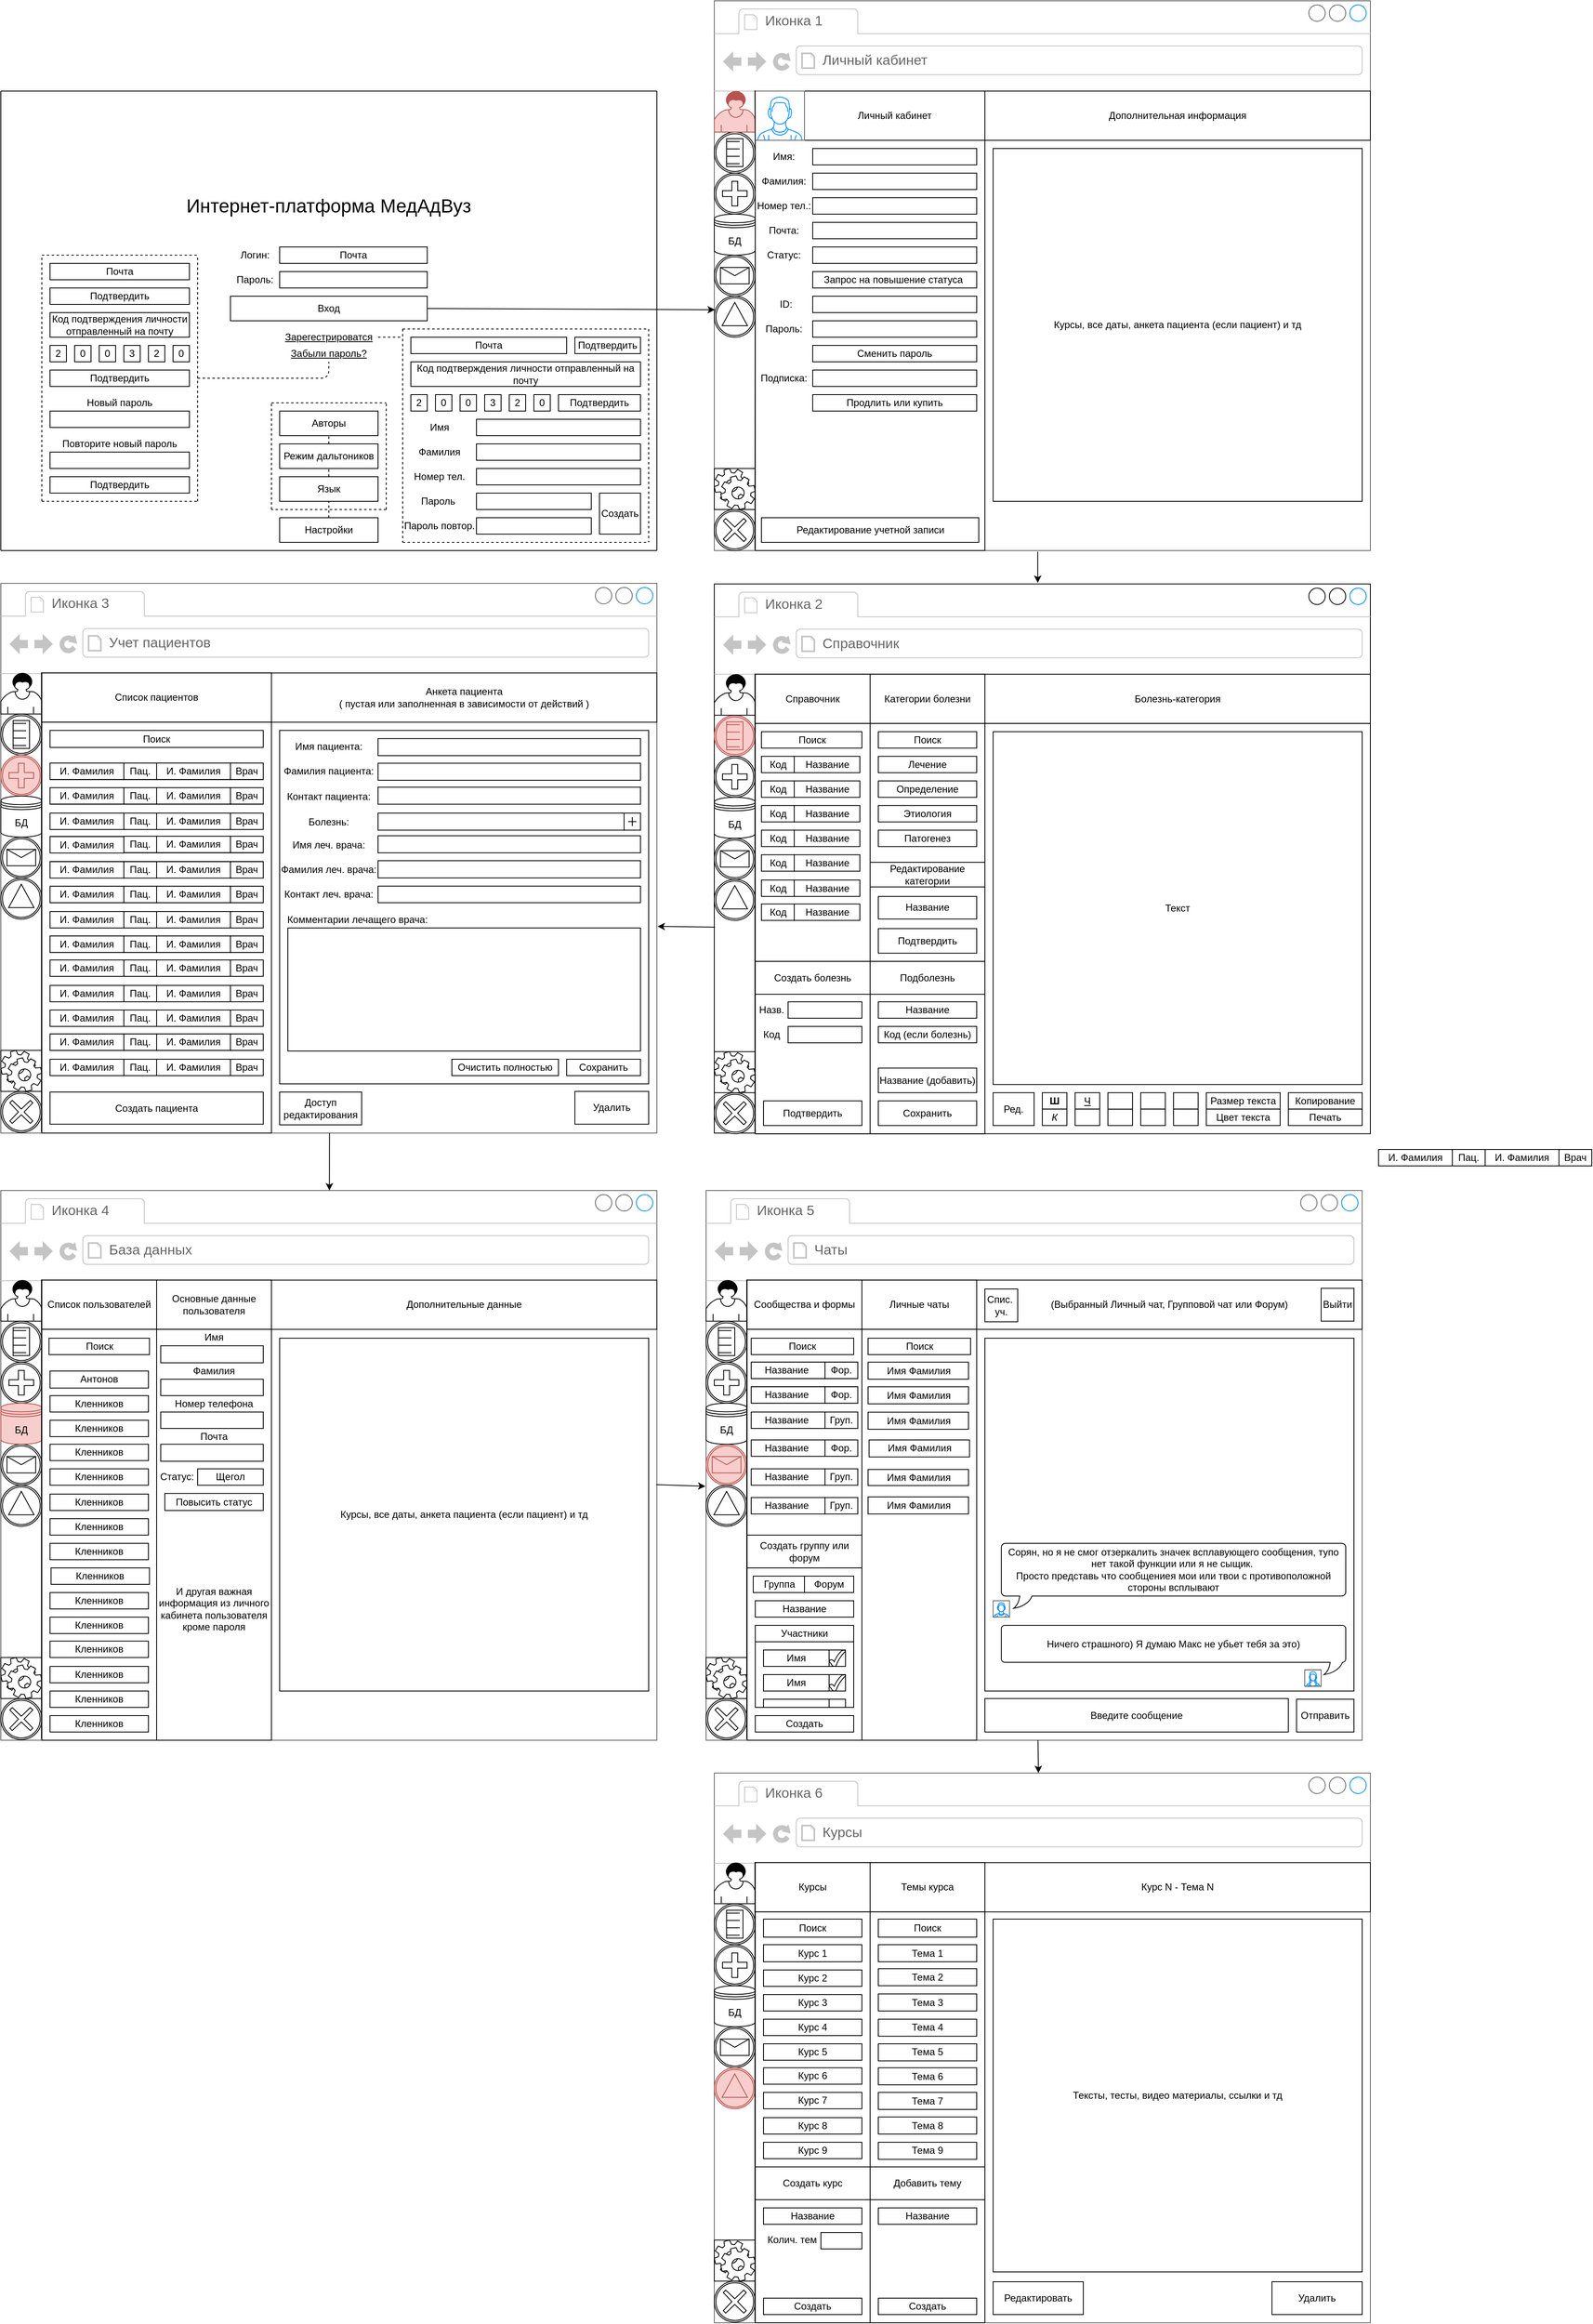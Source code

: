 <mxfile version="12.9.8" type="device"><diagram id="DQVQUnYcNfWgHYck-G49" name="Page-1"><mxGraphModel dx="1024" dy="522" grid="1" gridSize="10" guides="1" tooltips="1" connect="1" arrows="1" fold="1" page="1" pageScale="1" pageWidth="827" pageHeight="1169" math="0" shadow="0"><root><mxCell id="0"/><mxCell id="1" parent="0"/><mxCell id="Y1bkl2uXXlPZZ-AOH9mt-29" value="&lt;span style=&quot;font-family: , &amp;#34;blinkmacsystemfont&amp;#34; , &amp;#34;roboto&amp;#34; , &amp;#34;open sans&amp;#34; , &amp;#34;helvetica neue&amp;#34; , &amp;#34;noto sans armenian&amp;#34; , &amp;#34;noto sans bengali&amp;#34; , &amp;#34;noto sans cherokee&amp;#34; , &amp;#34;noto sans devanagari&amp;#34; , &amp;#34;noto sans ethiopic&amp;#34; , &amp;#34;noto sans georgian&amp;#34; , &amp;#34;noto sans hebrew&amp;#34; , &amp;#34;noto sans kannada&amp;#34; , &amp;#34;noto sans khmer&amp;#34; , &amp;#34;noto sans lao&amp;#34; , &amp;#34;noto sans osmanya&amp;#34; , &amp;#34;noto sans tamil&amp;#34; , &amp;#34;noto sans telugu&amp;#34; , &amp;#34;noto sans thai&amp;#34; , sans-serif ; text-align: left ; background-color: rgb(255 , 255 , 255)&quot;&gt;Интернет-платформа МедАдВуз&lt;/span&gt;" style="text;html=1;strokeColor=none;fillColor=none;align=center;verticalAlign=middle;whiteSpace=wrap;rounded=0;fontSize=23;" parent="1" vertex="1"><mxGeometry x="120" y="230" width="560" height="40" as="geometry"/></mxCell><mxCell id="Y1bkl2uXXlPZZ-AOH9mt-30" value="Почта" style="rounded=0;whiteSpace=wrap;html=1;fontSize=12;" parent="1" vertex="1"><mxGeometry x="340" y="300" width="180" height="20" as="geometry"/></mxCell><mxCell id="Y1bkl2uXXlPZZ-AOH9mt-31" value="" style="rounded=0;whiteSpace=wrap;html=1;fontSize=23;" parent="1" vertex="1"><mxGeometry x="340" y="330" width="180" height="20" as="geometry"/></mxCell><mxCell id="Y1bkl2uXXlPZZ-AOH9mt-32" value="Логин:" style="text;html=1;strokeColor=none;fillColor=none;align=center;verticalAlign=middle;whiteSpace=wrap;rounded=0;fontSize=12;" parent="1" vertex="1"><mxGeometry x="280" y="300" width="60" height="20" as="geometry"/></mxCell><mxCell id="Y1bkl2uXXlPZZ-AOH9mt-33" value="Пароль:" style="text;html=1;strokeColor=none;fillColor=none;align=center;verticalAlign=middle;whiteSpace=wrap;rounded=0;fontSize=12;" parent="1" vertex="1"><mxGeometry x="280" y="330" width="60" height="20" as="geometry"/></mxCell><mxCell id="Y1bkl2uXXlPZZ-AOH9mt-34" style="edgeStyle=orthogonalEdgeStyle;rounded=0;orthogonalLoop=1;jettySize=auto;html=1;exitX=0.5;exitY=1;exitDx=0;exitDy=0;fontSize=12;" parent="1" source="Y1bkl2uXXlPZZ-AOH9mt-31" target="Y1bkl2uXXlPZZ-AOH9mt-31" edge="1"><mxGeometry relative="1" as="geometry"/></mxCell><mxCell id="Y1bkl2uXXlPZZ-AOH9mt-35" value="Вход" style="rounded=0;whiteSpace=wrap;html=1;fontSize=12;" parent="1" vertex="1"><mxGeometry x="280" y="360" width="240" height="30" as="geometry"/></mxCell><mxCell id="Y1bkl2uXXlPZZ-AOH9mt-37" value="Забыли пароль?" style="text;html=1;strokeColor=none;fillColor=none;align=center;verticalAlign=middle;whiteSpace=wrap;rounded=0;fontSize=12;fontStyle=4" parent="1" vertex="1"><mxGeometry x="280" y="420" width="240" height="20" as="geometry"/></mxCell><mxCell id="Y1bkl2uXXlPZZ-AOH9mt-38" value="Настройки" style="rounded=0;whiteSpace=wrap;html=1;fontSize=12;" parent="1" vertex="1"><mxGeometry x="340" y="630" width="120" height="30" as="geometry"/></mxCell><mxCell id="Y1bkl2uXXlPZZ-AOH9mt-39" value="" style="endArrow=none;html=1;fontSize=12;" parent="1" edge="1"><mxGeometry width="50" height="50" relative="1" as="geometry"><mxPoint y="670" as="sourcePoint"/><mxPoint x="800" y="670" as="targetPoint"/></mxGeometry></mxCell><mxCell id="Y1bkl2uXXlPZZ-AOH9mt-40" value="" style="endArrow=none;html=1;fontSize=12;" parent="1" edge="1"><mxGeometry width="50" height="50" relative="1" as="geometry"><mxPoint y="670" as="sourcePoint"/><mxPoint y="110" as="targetPoint"/></mxGeometry></mxCell><mxCell id="Y1bkl2uXXlPZZ-AOH9mt-41" value="" style="endArrow=none;html=1;fontSize=12;" parent="1" edge="1"><mxGeometry width="50" height="50" relative="1" as="geometry"><mxPoint y="110" as="sourcePoint"/><mxPoint x="800" y="110" as="targetPoint"/></mxGeometry></mxCell><mxCell id="Y1bkl2uXXlPZZ-AOH9mt-42" value="" style="endArrow=none;html=1;fontSize=12;" parent="1" edge="1"><mxGeometry width="50" height="50" relative="1" as="geometry"><mxPoint x="800" y="110" as="sourcePoint"/><mxPoint x="800" y="670" as="targetPoint"/></mxGeometry></mxCell><mxCell id="Y1bkl2uXXlPZZ-AOH9mt-44" value="Язык" style="rounded=0;whiteSpace=wrap;html=1;fontSize=12;" parent="1" vertex="1"><mxGeometry x="340" y="580" width="120" height="30" as="geometry"/></mxCell><mxCell id="Y1bkl2uXXlPZZ-AOH9mt-45" value="Режим дальтоников" style="rounded=0;whiteSpace=wrap;html=1;fontSize=12;" parent="1" vertex="1"><mxGeometry x="340" y="540" width="120" height="30" as="geometry"/></mxCell><mxCell id="Y1bkl2uXXlPZZ-AOH9mt-46" value="Авторы" style="rounded=0;whiteSpace=wrap;html=1;fontSize=12;" parent="1" vertex="1"><mxGeometry x="340" y="500" width="120" height="30" as="geometry"/></mxCell><mxCell id="Y1bkl2uXXlPZZ-AOH9mt-47" value="" style="endArrow=none;dashed=1;html=1;fontSize=12;exitX=0.5;exitY=0;exitDx=0;exitDy=0;entryX=0.5;entryY=1;entryDx=0;entryDy=0;" parent="1" source="Y1bkl2uXXlPZZ-AOH9mt-38" target="Y1bkl2uXXlPZZ-AOH9mt-44" edge="1"><mxGeometry width="50" height="50" relative="1" as="geometry"><mxPoint x="390" y="470" as="sourcePoint"/><mxPoint x="530" y="590" as="targetPoint"/></mxGeometry></mxCell><mxCell id="Y1bkl2uXXlPZZ-AOH9mt-48" value="" style="endArrow=none;dashed=1;html=1;fontSize=12;exitX=0.5;exitY=0;exitDx=0;exitDy=0;entryX=0.5;entryY=1;entryDx=0;entryDy=0;" parent="1" source="Y1bkl2uXXlPZZ-AOH9mt-44" target="Y1bkl2uXXlPZZ-AOH9mt-45" edge="1"><mxGeometry width="50" height="50" relative="1" as="geometry"><mxPoint x="390" y="460" as="sourcePoint"/><mxPoint x="440" y="410" as="targetPoint"/></mxGeometry></mxCell><mxCell id="Y1bkl2uXXlPZZ-AOH9mt-49" value="" style="endArrow=none;dashed=1;html=1;fontSize=12;exitX=0.5;exitY=0;exitDx=0;exitDy=0;entryX=0.5;entryY=1;entryDx=0;entryDy=0;" parent="1" source="Y1bkl2uXXlPZZ-AOH9mt-45" target="Y1bkl2uXXlPZZ-AOH9mt-46" edge="1"><mxGeometry width="50" height="50" relative="1" as="geometry"><mxPoint x="390" y="460" as="sourcePoint"/><mxPoint x="440" y="410" as="targetPoint"/></mxGeometry></mxCell><mxCell id="4pnUus3OXZq_wzuBBMwJ-1" value="" style="strokeWidth=1;shadow=0;dashed=0;align=center;html=1;shape=mxgraph.mockup.containers.browserWindow;rSize=0;strokeColor=#666666;strokeColor2=#008cff;strokeColor3=#c4c4c4;mainText=,;recursiveResize=0;" parent="1" vertex="1"><mxGeometry x="870" width="800" height="670" as="geometry"/></mxCell><mxCell id="4pnUus3OXZq_wzuBBMwJ-2" value="Иконка 1" style="strokeWidth=1;shadow=0;dashed=0;align=center;html=1;shape=mxgraph.mockup.containers.anchor;fontSize=17;fontColor=#666666;align=left;" parent="4pnUus3OXZq_wzuBBMwJ-1" vertex="1"><mxGeometry x="60" y="12" width="110" height="26" as="geometry"/></mxCell><mxCell id="4pnUus3OXZq_wzuBBMwJ-3" value="Личный кабинет" style="strokeWidth=1;shadow=0;dashed=0;align=center;html=1;shape=mxgraph.mockup.containers.anchor;rSize=0;fontSize=17;fontColor=#666666;align=left;" parent="4pnUus3OXZq_wzuBBMwJ-1" vertex="1"><mxGeometry x="130" y="60" width="250" height="26" as="geometry"/></mxCell><mxCell id="4pnUus3OXZq_wzuBBMwJ-7" value="" style="shape=mxgraph.bpmn.shape;html=1;verticalLabelPosition=bottom;labelBackgroundColor=#ffffff;verticalAlign=top;align=center;perimeter=ellipsePerimeter;outlineConnect=0;outline=boundInt;symbol=cancel;" parent="4pnUus3OXZq_wzuBBMwJ-1" vertex="1"><mxGeometry y="620" width="50" height="50" as="geometry"/></mxCell><mxCell id="4pnUus3OXZq_wzuBBMwJ-10" value="" style="shape=mxgraph.bpmn.shape;html=1;verticalLabelPosition=bottom;labelBackgroundColor=#ffffff;verticalAlign=top;align=center;perimeter=ellipsePerimeter;outlineConnect=0;outline=boundInt;symbol=conditional;" parent="4pnUus3OXZq_wzuBBMwJ-1" vertex="1"><mxGeometry y="160" width="50" height="50" as="geometry"/></mxCell><mxCell id="4pnUus3OXZq_wzuBBMwJ-11" value="" style="shape=mxgraph.bpmn.shape;html=1;verticalLabelPosition=bottom;labelBackgroundColor=#ffffff;verticalAlign=top;align=center;perimeter=ellipsePerimeter;outlineConnect=0;outline=boundInt;symbol=parallelMultiple;" parent="4pnUus3OXZq_wzuBBMwJ-1" vertex="1"><mxGeometry y="210" width="50" height="50" as="geometry"/></mxCell><mxCell id="4pnUus3OXZq_wzuBBMwJ-13" value="" style="shape=mxgraph.bpmn.shape;html=1;verticalLabelPosition=bottom;labelBackgroundColor=#ffffff;verticalAlign=top;align=center;perimeter=ellipsePerimeter;outlineConnect=0;outline=boundInt;symbol=message;" parent="4pnUus3OXZq_wzuBBMwJ-1" vertex="1"><mxGeometry y="310" width="50" height="50" as="geometry"/></mxCell><mxCell id="4pnUus3OXZq_wzuBBMwJ-14" value="" style="shape=mxgraph.bpmn.shape;html=1;verticalLabelPosition=bottom;labelBackgroundColor=#ffffff;verticalAlign=top;align=center;perimeter=ellipsePerimeter;outlineConnect=0;outline=boundInt;symbol=signal;" parent="4pnUus3OXZq_wzuBBMwJ-1" vertex="1"><mxGeometry y="360" width="50" height="50" as="geometry"/></mxCell><mxCell id="4pnUus3OXZq_wzuBBMwJ-20" value="" style="rounded=0;whiteSpace=wrap;html=1;" parent="4pnUus3OXZq_wzuBBMwJ-1" vertex="1"><mxGeometry x="50" y="110" width="280" height="560" as="geometry"/></mxCell><mxCell id="4pnUus3OXZq_wzuBBMwJ-23" value="Личный кабинет" style="rounded=0;whiteSpace=wrap;html=1;" parent="4pnUus3OXZq_wzuBBMwJ-1" vertex="1"><mxGeometry x="110" y="110" width="220" height="60" as="geometry"/></mxCell><mxCell id="4pnUus3OXZq_wzuBBMwJ-24" value="Имя:" style="text;html=1;strokeColor=none;fillColor=none;align=center;verticalAlign=middle;whiteSpace=wrap;rounded=0;" parent="4pnUus3OXZq_wzuBBMwJ-1" vertex="1"><mxGeometry x="50" y="180" width="70" height="20" as="geometry"/></mxCell><mxCell id="4pnUus3OXZq_wzuBBMwJ-25" value="" style="rounded=0;whiteSpace=wrap;html=1;" parent="4pnUus3OXZq_wzuBBMwJ-1" vertex="1"><mxGeometry x="120" y="180" width="200" height="20" as="geometry"/></mxCell><mxCell id="4pnUus3OXZq_wzuBBMwJ-26" value="Фамилия:" style="text;html=1;strokeColor=none;fillColor=none;align=center;verticalAlign=middle;whiteSpace=wrap;rounded=0;" parent="4pnUus3OXZq_wzuBBMwJ-1" vertex="1"><mxGeometry x="50" y="210" width="70" height="20" as="geometry"/></mxCell><mxCell id="4pnUus3OXZq_wzuBBMwJ-27" value="Номер тел.:" style="text;html=1;strokeColor=none;fillColor=none;align=center;verticalAlign=middle;whiteSpace=wrap;rounded=0;" parent="4pnUus3OXZq_wzuBBMwJ-1" vertex="1"><mxGeometry x="50" y="240" width="70" height="20" as="geometry"/></mxCell><mxCell id="4pnUus3OXZq_wzuBBMwJ-29" value="Почта:" style="text;html=1;strokeColor=none;fillColor=none;align=center;verticalAlign=middle;whiteSpace=wrap;rounded=0;" parent="4pnUus3OXZq_wzuBBMwJ-1" vertex="1"><mxGeometry x="50" y="270" width="70" height="20" as="geometry"/></mxCell><mxCell id="4pnUus3OXZq_wzuBBMwJ-30" value="Статус:" style="text;html=1;strokeColor=none;fillColor=none;align=center;verticalAlign=middle;whiteSpace=wrap;rounded=0;" parent="4pnUus3OXZq_wzuBBMwJ-1" vertex="1"><mxGeometry x="50" y="300" width="70" height="20" as="geometry"/></mxCell><mxCell id="4pnUus3OXZq_wzuBBMwJ-31" value="" style="rounded=0;whiteSpace=wrap;html=1;" parent="4pnUus3OXZq_wzuBBMwJ-1" vertex="1"><mxGeometry x="120" y="210" width="200" height="20" as="geometry"/></mxCell><mxCell id="4pnUus3OXZq_wzuBBMwJ-32" value="" style="rounded=0;whiteSpace=wrap;html=1;" parent="4pnUus3OXZq_wzuBBMwJ-1" vertex="1"><mxGeometry x="120" y="240" width="200" height="20" as="geometry"/></mxCell><mxCell id="4pnUus3OXZq_wzuBBMwJ-33" value="" style="rounded=0;whiteSpace=wrap;html=1;" parent="4pnUus3OXZq_wzuBBMwJ-1" vertex="1"><mxGeometry x="120" y="270" width="200" height="20" as="geometry"/></mxCell><mxCell id="4pnUus3OXZq_wzuBBMwJ-34" value="" style="rounded=0;whiteSpace=wrap;html=1;" parent="4pnUus3OXZq_wzuBBMwJ-1" vertex="1"><mxGeometry x="120" y="300" width="200" height="20" as="geometry"/></mxCell><mxCell id="4pnUus3OXZq_wzuBBMwJ-35" value="Запрос на повышение статуса&amp;nbsp;" style="rounded=0;whiteSpace=wrap;html=1;" parent="4pnUus3OXZq_wzuBBMwJ-1" vertex="1"><mxGeometry x="120" y="330" width="200" height="20" as="geometry"/></mxCell><mxCell id="4pnUus3OXZq_wzuBBMwJ-37" value="Аватарка" style="rounded=0;whiteSpace=wrap;html=1;" parent="4pnUus3OXZq_wzuBBMwJ-1" vertex="1"><mxGeometry x="50" y="110" width="60" height="60" as="geometry"/></mxCell><mxCell id="4pnUus3OXZq_wzuBBMwJ-38" value="" style="rounded=0;whiteSpace=wrap;html=1;" parent="4pnUus3OXZq_wzuBBMwJ-1" vertex="1"><mxGeometry x="120" y="390" width="200" height="20" as="geometry"/></mxCell><mxCell id="4pnUus3OXZq_wzuBBMwJ-40" value="Пароль:" style="text;html=1;strokeColor=none;fillColor=none;align=center;verticalAlign=middle;whiteSpace=wrap;rounded=0;" parent="4pnUus3OXZq_wzuBBMwJ-1" vertex="1"><mxGeometry x="50" y="390" width="70" height="20" as="geometry"/></mxCell><mxCell id="4pnUus3OXZq_wzuBBMwJ-41" value="Сменить пароль" style="rounded=0;whiteSpace=wrap;html=1;" parent="4pnUus3OXZq_wzuBBMwJ-1" vertex="1"><mxGeometry x="120" y="420" width="200" height="20" as="geometry"/></mxCell><mxCell id="4pnUus3OXZq_wzuBBMwJ-42" value="Редактирование учетной записи" style="rounded=0;whiteSpace=wrap;html=1;" parent="4pnUus3OXZq_wzuBBMwJ-1" vertex="1"><mxGeometry x="57.5" y="630" width="265" height="30" as="geometry"/></mxCell><mxCell id="4pnUus3OXZq_wzuBBMwJ-44" value="Дополнительная информация" style="rounded=0;whiteSpace=wrap;html=1;" parent="4pnUus3OXZq_wzuBBMwJ-1" vertex="1"><mxGeometry x="330" y="110" width="470" height="60" as="geometry"/></mxCell><mxCell id="4pnUus3OXZq_wzuBBMwJ-45" value="Курсы, все даты, анкета пациента (если пациент) и тд" style="rounded=0;whiteSpace=wrap;html=1;" parent="4pnUus3OXZq_wzuBBMwJ-1" vertex="1"><mxGeometry x="340" y="180" width="450" height="430" as="geometry"/></mxCell><mxCell id="4pnUus3OXZq_wzuBBMwJ-83" value="" style="verticalLabelPosition=bottom;shadow=0;dashed=0;align=center;html=1;verticalAlign=top;strokeWidth=1;shape=mxgraph.mockup.containers.userMale;strokeColor=#666666;strokeColor2=#008cff;" parent="4pnUus3OXZq_wzuBBMwJ-1" vertex="1"><mxGeometry x="50" y="110" width="60" height="60" as="geometry"/></mxCell><mxCell id="4pnUus3OXZq_wzuBBMwJ-114" value="" style="shape=mxgraph.bpmn.user_task;html=1;outlineConnect=0;fillColor=#f8cecc;strokeColor=#b85450;" parent="4pnUus3OXZq_wzuBBMwJ-1" vertex="1"><mxGeometry y="110" width="50" height="50" as="geometry"/></mxCell><mxCell id="4pnUus3OXZq_wzuBBMwJ-115" value="БД" style="shape=datastore;whiteSpace=wrap;html=1;" parent="4pnUus3OXZq_wzuBBMwJ-1" vertex="1"><mxGeometry y="260" width="50" height="50" as="geometry"/></mxCell><mxCell id="4pnUus3OXZq_wzuBBMwJ-116" value="" style="whiteSpace=wrap;html=1;aspect=fixed;" parent="4pnUus3OXZq_wzuBBMwJ-1" vertex="1"><mxGeometry y="570" width="50" height="50" as="geometry"/></mxCell><mxCell id="4pnUus3OXZq_wzuBBMwJ-113" value="" style="shape=mxgraph.bpmn.service_task;html=1;outlineConnect=0;" parent="4pnUus3OXZq_wzuBBMwJ-1" vertex="1"><mxGeometry y="570" width="50" height="50" as="geometry"/></mxCell><mxCell id="Y5BTTj1bVHSxsk50aCfu-102" value="ID:" style="text;html=1;strokeColor=none;fillColor=none;align=center;verticalAlign=middle;whiteSpace=wrap;rounded=0;" vertex="1" parent="4pnUus3OXZq_wzuBBMwJ-1"><mxGeometry x="55" y="360" width="65" height="20" as="geometry"/></mxCell><mxCell id="Y5BTTj1bVHSxsk50aCfu-104" value="" style="rounded=0;whiteSpace=wrap;html=1;" vertex="1" parent="4pnUus3OXZq_wzuBBMwJ-1"><mxGeometry x="120" y="360" width="200" height="20" as="geometry"/></mxCell><mxCell id="Y5BTTj1bVHSxsk50aCfu-111" value="Подписка:" style="text;html=1;strokeColor=none;fillColor=none;align=center;verticalAlign=middle;whiteSpace=wrap;rounded=0;" vertex="1" parent="4pnUus3OXZq_wzuBBMwJ-1"><mxGeometry x="50" y="450" width="70" height="20" as="geometry"/></mxCell><mxCell id="Y5BTTj1bVHSxsk50aCfu-114" value="" style="rounded=0;whiteSpace=wrap;html=1;" vertex="1" parent="4pnUus3OXZq_wzuBBMwJ-1"><mxGeometry x="120" y="450" width="200" height="20" as="geometry"/></mxCell><mxCell id="Y5BTTj1bVHSxsk50aCfu-115" value="Продлить или купить" style="rounded=0;whiteSpace=wrap;html=1;" vertex="1" parent="4pnUus3OXZq_wzuBBMwJ-1"><mxGeometry x="120" y="480" width="200" height="20" as="geometry"/></mxCell><mxCell id="4pnUus3OXZq_wzuBBMwJ-4" value="" style="endArrow=classic;html=1;exitX=1;exitY=0.5;exitDx=0;exitDy=0;entryX=0.001;entryY=0.562;entryDx=0;entryDy=0;entryPerimeter=0;" parent="1" source="Y1bkl2uXXlPZZ-AOH9mt-35" target="4pnUus3OXZq_wzuBBMwJ-1" edge="1"><mxGeometry width="50" height="50" relative="1" as="geometry"><mxPoint x="490" y="470" as="sourcePoint"/><mxPoint x="540" y="420" as="targetPoint"/></mxGeometry></mxCell><mxCell id="4pnUus3OXZq_wzuBBMwJ-5" value="" style="endArrow=none;html=1;entryX=0.062;entryY=0.163;entryDx=0;entryDy=0;entryPerimeter=0;exitX=0.062;exitY=0.999;exitDx=0;exitDy=0;exitPerimeter=0;" parent="1" source="4pnUus3OXZq_wzuBBMwJ-1" target="4pnUus3OXZq_wzuBBMwJ-1" edge="1"><mxGeometry width="50" height="50" relative="1" as="geometry"><mxPoint x="1090" y="270" as="sourcePoint"/><mxPoint x="1140" y="220" as="targetPoint"/><Array as="points"><mxPoint x="920" y="220"/></Array></mxGeometry></mxCell><mxCell id="4pnUus3OXZq_wzuBBMwJ-47" value="" style="strokeWidth=1;shadow=0;dashed=0;align=center;html=1;shape=mxgraph.mockup.containers.browserWindow;rSize=0;strokeColor2=#008cff;strokeColor3=#c4c4c4;mainText=,;recursiveResize=0;" parent="1" vertex="1"><mxGeometry x="870" y="710.79" width="800" height="669.21" as="geometry"/></mxCell><mxCell id="4pnUus3OXZq_wzuBBMwJ-48" value="Иконка 2" style="strokeWidth=1;shadow=0;dashed=0;align=center;html=1;shape=mxgraph.mockup.containers.anchor;fontSize=17;fontColor=#666666;align=left;" parent="4pnUus3OXZq_wzuBBMwJ-47" vertex="1"><mxGeometry x="60" y="12" width="110" height="26" as="geometry"/></mxCell><mxCell id="4pnUus3OXZq_wzuBBMwJ-49" value="Справочник" style="strokeWidth=1;shadow=0;dashed=0;align=center;html=1;shape=mxgraph.mockup.containers.anchor;rSize=0;fontSize=17;fontColor=#666666;align=left;" parent="4pnUus3OXZq_wzuBBMwJ-47" vertex="1"><mxGeometry x="130" y="60" width="250" height="26" as="geometry"/></mxCell><mxCell id="4pnUus3OXZq_wzuBBMwJ-52" value="" style="rounded=0;whiteSpace=wrap;html=1;" parent="4pnUus3OXZq_wzuBBMwJ-47" vertex="1"><mxGeometry x="50" y="110" width="280" height="560" as="geometry"/></mxCell><mxCell id="4pnUus3OXZq_wzuBBMwJ-53" value="Справочник" style="rounded=0;whiteSpace=wrap;html=1;" parent="4pnUus3OXZq_wzuBBMwJ-47" vertex="1"><mxGeometry x="50" y="110" width="140" height="60" as="geometry"/></mxCell><mxCell id="4pnUus3OXZq_wzuBBMwJ-55" value="" style="rounded=0;whiteSpace=wrap;html=1;" parent="4pnUus3OXZq_wzuBBMwJ-47" vertex="1"><mxGeometry x="330" y="110" width="470" height="60" as="geometry"/></mxCell><mxCell id="4pnUus3OXZq_wzuBBMwJ-56" value="" style="rounded=0;whiteSpace=wrap;html=1;" parent="4pnUus3OXZq_wzuBBMwJ-47" vertex="1"><mxGeometry x="330" y="170" width="470" height="500" as="geometry"/></mxCell><mxCell id="4pnUus3OXZq_wzuBBMwJ-58" value="Текст" style="rounded=0;whiteSpace=wrap;html=1;" parent="4pnUus3OXZq_wzuBBMwJ-47" vertex="1"><mxGeometry x="340" y="180" width="450" height="430" as="geometry"/></mxCell><mxCell id="4pnUus3OXZq_wzuBBMwJ-60" value="Категории болезни" style="rounded=0;whiteSpace=wrap;html=1;" parent="4pnUus3OXZq_wzuBBMwJ-47" vertex="1"><mxGeometry x="190" y="110" width="140" height="60" as="geometry"/></mxCell><mxCell id="4pnUus3OXZq_wzuBBMwJ-61" value="" style="rounded=0;whiteSpace=wrap;html=1;" parent="4pnUus3OXZq_wzuBBMwJ-47" vertex="1"><mxGeometry x="50" y="170" width="140" height="500" as="geometry"/></mxCell><mxCell id="4pnUus3OXZq_wzuBBMwJ-62" value="" style="rounded=0;whiteSpace=wrap;html=1;" parent="4pnUus3OXZq_wzuBBMwJ-47" vertex="1"><mxGeometry x="190" y="170" width="140" height="500" as="geometry"/></mxCell><mxCell id="4pnUus3OXZq_wzuBBMwJ-77" value="Поиск" style="rounded=0;whiteSpace=wrap;html=1;" parent="4pnUus3OXZq_wzuBBMwJ-47" vertex="1"><mxGeometry x="57.5" y="180" width="122.5" height="20" as="geometry"/></mxCell><mxCell id="4pnUus3OXZq_wzuBBMwJ-79" value="Поиск" style="rounded=0;whiteSpace=wrap;html=1;" parent="4pnUus3OXZq_wzuBBMwJ-47" vertex="1"><mxGeometry x="200" y="180" width="120" height="20" as="geometry"/></mxCell><mxCell id="4pnUus3OXZq_wzuBBMwJ-84" value="" style="rounded=0;whiteSpace=wrap;html=1;" parent="4pnUus3OXZq_wzuBBMwJ-47" vertex="1"><mxGeometry x="50" y="460" width="140" height="210" as="geometry"/></mxCell><mxCell id="4pnUus3OXZq_wzuBBMwJ-85" value="" style="rounded=0;whiteSpace=wrap;html=1;" parent="4pnUus3OXZq_wzuBBMwJ-47" vertex="1"><mxGeometry x="190" y="460" width="140" height="210" as="geometry"/></mxCell><mxCell id="4pnUus3OXZq_wzuBBMwJ-88" value="Создать болезнь" style="rounded=0;whiteSpace=wrap;html=1;" parent="4pnUus3OXZq_wzuBBMwJ-47" vertex="1"><mxGeometry x="50" y="460" width="140" height="40" as="geometry"/></mxCell><mxCell id="4pnUus3OXZq_wzuBBMwJ-89" value="Подболезнь" style="rounded=0;whiteSpace=wrap;html=1;" parent="4pnUus3OXZq_wzuBBMwJ-47" vertex="1"><mxGeometry x="190" y="460" width="140" height="40" as="geometry"/></mxCell><mxCell id="4pnUus3OXZq_wzuBBMwJ-91" value="Название" style="rounded=0;whiteSpace=wrap;html=1;" parent="4pnUus3OXZq_wzuBBMwJ-47" vertex="1"><mxGeometry x="200" y="509.21" width="120" height="20" as="geometry"/></mxCell><mxCell id="4pnUus3OXZq_wzuBBMwJ-92" value="Код (если болезнь)" style="rounded=0;whiteSpace=wrap;html=1;" parent="4pnUus3OXZq_wzuBBMwJ-47" vertex="1"><mxGeometry x="200" y="539.21" width="120" height="20" as="geometry"/></mxCell><mxCell id="4pnUus3OXZq_wzuBBMwJ-102" value="Сохранить" style="rounded=0;whiteSpace=wrap;html=1;" parent="4pnUus3OXZq_wzuBBMwJ-47" vertex="1"><mxGeometry x="200" y="630" width="120" height="30" as="geometry"/></mxCell><mxCell id="4pnUus3OXZq_wzuBBMwJ-103" value="Подтвердить" style="rounded=0;whiteSpace=wrap;html=1;" parent="4pnUus3OXZq_wzuBBMwJ-47" vertex="1"><mxGeometry x="60" y="630" width="120" height="30" as="geometry"/></mxCell><mxCell id="4pnUus3OXZq_wzuBBMwJ-104" value="Назв." style="text;html=1;strokeColor=none;fillColor=none;align=center;verticalAlign=middle;whiteSpace=wrap;rounded=0;" parent="4pnUus3OXZq_wzuBBMwJ-47" vertex="1"><mxGeometry x="50" y="509.21" width="40" height="20" as="geometry"/></mxCell><mxCell id="4pnUus3OXZq_wzuBBMwJ-105" value="Код" style="text;html=1;strokeColor=none;fillColor=none;align=center;verticalAlign=middle;whiteSpace=wrap;rounded=0;" parent="4pnUus3OXZq_wzuBBMwJ-47" vertex="1"><mxGeometry x="50" y="539.21" width="40" height="20" as="geometry"/></mxCell><mxCell id="4pnUus3OXZq_wzuBBMwJ-106" value="" style="rounded=0;whiteSpace=wrap;html=1;" parent="4pnUus3OXZq_wzuBBMwJ-47" vertex="1"><mxGeometry x="90" y="509.21" width="90" height="20" as="geometry"/></mxCell><mxCell id="4pnUus3OXZq_wzuBBMwJ-108" value="" style="rounded=0;whiteSpace=wrap;html=1;" parent="4pnUus3OXZq_wzuBBMwJ-47" vertex="1"><mxGeometry x="90" y="539.21" width="90" height="20" as="geometry"/></mxCell><mxCell id="4pnUus3OXZq_wzuBBMwJ-112" value="Болезнь-категория" style="text;html=1;strokeColor=none;fillColor=none;align=center;verticalAlign=middle;whiteSpace=wrap;rounded=0;" parent="4pnUus3OXZq_wzuBBMwJ-47" vertex="1"><mxGeometry x="330" y="110" width="470" height="60" as="geometry"/></mxCell><mxCell id="4pnUus3OXZq_wzuBBMwJ-118" value="Ред." style="rounded=0;whiteSpace=wrap;html=1;" parent="4pnUus3OXZq_wzuBBMwJ-47" vertex="1"><mxGeometry x="340" y="620" width="50" height="40" as="geometry"/></mxCell><mxCell id="4pnUus3OXZq_wzuBBMwJ-119" value="&lt;b&gt;Ш&lt;/b&gt;" style="rounded=0;whiteSpace=wrap;html=1;" parent="4pnUus3OXZq_wzuBBMwJ-47" vertex="1"><mxGeometry x="400" y="620" width="30" height="20" as="geometry"/></mxCell><mxCell id="4pnUus3OXZq_wzuBBMwJ-124" value="&lt;u&gt;Ч&lt;/u&gt;" style="rounded=0;whiteSpace=wrap;html=1;" parent="4pnUus3OXZq_wzuBBMwJ-47" vertex="1"><mxGeometry x="440" y="620" width="30" height="20" as="geometry"/></mxCell><mxCell id="4pnUus3OXZq_wzuBBMwJ-126" value="" style="rounded=0;whiteSpace=wrap;html=1;" parent="4pnUus3OXZq_wzuBBMwJ-47" vertex="1"><mxGeometry x="480" y="640" width="30" height="20" as="geometry"/></mxCell><mxCell id="4pnUus3OXZq_wzuBBMwJ-127" value="" style="rounded=0;whiteSpace=wrap;html=1;" parent="4pnUus3OXZq_wzuBBMwJ-47" vertex="1"><mxGeometry x="480" y="620" width="30" height="20" as="geometry"/></mxCell><mxCell id="4pnUus3OXZq_wzuBBMwJ-129" value="Копирование" style="rounded=0;whiteSpace=wrap;html=1;" parent="4pnUus3OXZq_wzuBBMwJ-47" vertex="1"><mxGeometry x="700" y="620" width="90" height="20" as="geometry"/></mxCell><mxCell id="4pnUus3OXZq_wzuBBMwJ-130" value="Печать" style="rounded=0;whiteSpace=wrap;html=1;" parent="4pnUus3OXZq_wzuBBMwJ-47" vertex="1"><mxGeometry x="700" y="640" width="90" height="20" as="geometry"/></mxCell><mxCell id="4pnUus3OXZq_wzuBBMwJ-155" value="" style="rounded=0;whiteSpace=wrap;html=1;" parent="4pnUus3OXZq_wzuBBMwJ-47" vertex="1"><mxGeometry x="520" y="620" width="30" height="20" as="geometry"/></mxCell><mxCell id="4pnUus3OXZq_wzuBBMwJ-159" value="Размер текста" style="rounded=0;whiteSpace=wrap;html=1;" parent="4pnUus3OXZq_wzuBBMwJ-47" vertex="1"><mxGeometry x="600" y="620" width="90" height="20" as="geometry"/></mxCell><mxCell id="4pnUus3OXZq_wzuBBMwJ-160" value="Цвет текста" style="rounded=0;whiteSpace=wrap;html=1;" parent="4pnUus3OXZq_wzuBBMwJ-47" vertex="1"><mxGeometry x="600" y="640" width="90" height="20" as="geometry"/></mxCell><mxCell id="4pnUus3OXZq_wzuBBMwJ-250" value="" style="shape=mxgraph.bpmn.shape;html=1;verticalLabelPosition=bottom;labelBackgroundColor=#ffffff;verticalAlign=top;align=center;perimeter=ellipsePerimeter;outlineConnect=0;outline=boundInt;symbol=cancel;" parent="4pnUus3OXZq_wzuBBMwJ-47" vertex="1"><mxGeometry y="620" width="50" height="50" as="geometry"/></mxCell><mxCell id="4pnUus3OXZq_wzuBBMwJ-251" value="" style="shape=mxgraph.bpmn.shape;html=1;verticalLabelPosition=bottom;labelBackgroundColor=#ffffff;verticalAlign=top;align=center;perimeter=ellipsePerimeter;outlineConnect=0;outline=boundInt;symbol=conditional;fillColor=#f8cecc;strokeColor=#b85450;" parent="4pnUus3OXZq_wzuBBMwJ-47" vertex="1"><mxGeometry y="160" width="50" height="50" as="geometry"/></mxCell><mxCell id="4pnUus3OXZq_wzuBBMwJ-252" value="" style="shape=mxgraph.bpmn.shape;html=1;verticalLabelPosition=bottom;labelBackgroundColor=#ffffff;verticalAlign=top;align=center;perimeter=ellipsePerimeter;outlineConnect=0;outline=boundInt;symbol=parallelMultiple;" parent="4pnUus3OXZq_wzuBBMwJ-47" vertex="1"><mxGeometry y="210" width="50" height="50" as="geometry"/></mxCell><mxCell id="4pnUus3OXZq_wzuBBMwJ-253" value="" style="shape=mxgraph.bpmn.shape;html=1;verticalLabelPosition=bottom;labelBackgroundColor=#ffffff;verticalAlign=top;align=center;perimeter=ellipsePerimeter;outlineConnect=0;outline=boundInt;symbol=message;" parent="4pnUus3OXZq_wzuBBMwJ-47" vertex="1"><mxGeometry y="310" width="50" height="50" as="geometry"/></mxCell><mxCell id="4pnUus3OXZq_wzuBBMwJ-254" value="" style="shape=mxgraph.bpmn.shape;html=1;verticalLabelPosition=bottom;labelBackgroundColor=#ffffff;verticalAlign=top;align=center;perimeter=ellipsePerimeter;outlineConnect=0;outline=boundInt;symbol=signal;" parent="4pnUus3OXZq_wzuBBMwJ-47" vertex="1"><mxGeometry y="360" width="50" height="50" as="geometry"/></mxCell><mxCell id="4pnUus3OXZq_wzuBBMwJ-255" value="" style="shape=mxgraph.bpmn.user_task;html=1;outlineConnect=0;" parent="4pnUus3OXZq_wzuBBMwJ-47" vertex="1"><mxGeometry y="110" width="50" height="50" as="geometry"/></mxCell><mxCell id="4pnUus3OXZq_wzuBBMwJ-256" value="БД" style="shape=datastore;whiteSpace=wrap;html=1;" parent="4pnUus3OXZq_wzuBBMwJ-47" vertex="1"><mxGeometry y="260" width="50" height="50" as="geometry"/></mxCell><mxCell id="4pnUus3OXZq_wzuBBMwJ-257" value="" style="whiteSpace=wrap;html=1;aspect=fixed;" parent="4pnUus3OXZq_wzuBBMwJ-47" vertex="1"><mxGeometry y="570" width="50" height="50" as="geometry"/></mxCell><mxCell id="4pnUus3OXZq_wzuBBMwJ-258" value="" style="shape=mxgraph.bpmn.service_task;html=1;outlineConnect=0;" parent="4pnUus3OXZq_wzuBBMwJ-47" vertex="1"><mxGeometry y="570" width="50" height="50" as="geometry"/></mxCell><mxCell id="4pnUus3OXZq_wzuBBMwJ-259" value="" style="endArrow=none;html=1;entryX=0.062;entryY=0.163;entryDx=0;entryDy=0;entryPerimeter=0;exitX=0.062;exitY=0.999;exitDx=0;exitDy=0;exitPerimeter=0;" parent="4pnUus3OXZq_wzuBBMwJ-47" edge="1"><mxGeometry width="50" height="50" relative="1" as="geometry"><mxPoint x="49.6" y="669.33" as="sourcePoint"/><mxPoint x="49.6" y="109.21" as="targetPoint"/></mxGeometry></mxCell><mxCell id="4pnUus3OXZq_wzuBBMwJ-121" value="" style="rounded=0;whiteSpace=wrap;html=1;" parent="4pnUus3OXZq_wzuBBMwJ-47" vertex="1"><mxGeometry x="440" y="640" width="30" height="20" as="geometry"/></mxCell><mxCell id="4pnUus3OXZq_wzuBBMwJ-154" value="" style="rounded=0;whiteSpace=wrap;html=1;" parent="4pnUus3OXZq_wzuBBMwJ-47" vertex="1"><mxGeometry x="520" y="640" width="30" height="20" as="geometry"/></mxCell><mxCell id="4pnUus3OXZq_wzuBBMwJ-441" value="&lt;i&gt;К&lt;/i&gt;" style="rounded=0;whiteSpace=wrap;html=1;" parent="4pnUus3OXZq_wzuBBMwJ-47" vertex="1"><mxGeometry x="400" y="640" width="30" height="20" as="geometry"/></mxCell><mxCell id="4pnUus3OXZq_wzuBBMwJ-516" value="Код" style="rounded=0;whiteSpace=wrap;html=1;fontSize=12;" parent="4pnUus3OXZq_wzuBBMwJ-47" vertex="1"><mxGeometry x="57.5" y="210" width="40" height="20" as="geometry"/></mxCell><mxCell id="4pnUus3OXZq_wzuBBMwJ-517" value="Название" style="rounded=0;whiteSpace=wrap;html=1;fontSize=12;" parent="4pnUus3OXZq_wzuBBMwJ-47" vertex="1"><mxGeometry x="97.5" y="210" width="80" height="20" as="geometry"/></mxCell><mxCell id="4pnUus3OXZq_wzuBBMwJ-518" value="Код" style="rounded=0;whiteSpace=wrap;html=1;fontSize=12;" parent="4pnUus3OXZq_wzuBBMwJ-47" vertex="1"><mxGeometry x="57.5" y="240" width="40" height="20" as="geometry"/></mxCell><mxCell id="4pnUus3OXZq_wzuBBMwJ-519" value="Название" style="rounded=0;whiteSpace=wrap;html=1;fontSize=12;" parent="4pnUus3OXZq_wzuBBMwJ-47" vertex="1"><mxGeometry x="97.5" y="240" width="80" height="20" as="geometry"/></mxCell><mxCell id="4pnUus3OXZq_wzuBBMwJ-520" value="Код" style="rounded=0;whiteSpace=wrap;html=1;fontSize=12;" parent="4pnUus3OXZq_wzuBBMwJ-47" vertex="1"><mxGeometry x="57.5" y="270" width="40" height="20" as="geometry"/></mxCell><mxCell id="4pnUus3OXZq_wzuBBMwJ-521" value="Название" style="rounded=0;whiteSpace=wrap;html=1;fontSize=12;" parent="4pnUus3OXZq_wzuBBMwJ-47" vertex="1"><mxGeometry x="97.5" y="270" width="80" height="20" as="geometry"/></mxCell><mxCell id="4pnUus3OXZq_wzuBBMwJ-522" value="Код" style="rounded=0;whiteSpace=wrap;html=1;fontSize=12;" parent="4pnUus3OXZq_wzuBBMwJ-47" vertex="1"><mxGeometry x="57.5" y="300" width="40" height="20" as="geometry"/></mxCell><mxCell id="4pnUus3OXZq_wzuBBMwJ-523" value="Название" style="rounded=0;whiteSpace=wrap;html=1;fontSize=12;" parent="4pnUus3OXZq_wzuBBMwJ-47" vertex="1"><mxGeometry x="97.5" y="300" width="80" height="20" as="geometry"/></mxCell><mxCell id="4pnUus3OXZq_wzuBBMwJ-524" value="Код" style="rounded=0;whiteSpace=wrap;html=1;fontSize=12;" parent="4pnUus3OXZq_wzuBBMwJ-47" vertex="1"><mxGeometry x="57.5" y="330" width="40" height="20" as="geometry"/></mxCell><mxCell id="4pnUus3OXZq_wzuBBMwJ-525" value="Название" style="rounded=0;whiteSpace=wrap;html=1;fontSize=12;" parent="4pnUus3OXZq_wzuBBMwJ-47" vertex="1"><mxGeometry x="97.5" y="330" width="80" height="20" as="geometry"/></mxCell><mxCell id="4pnUus3OXZq_wzuBBMwJ-526" value="Код" style="rounded=0;whiteSpace=wrap;html=1;fontSize=12;" parent="4pnUus3OXZq_wzuBBMwJ-47" vertex="1"><mxGeometry x="57.5" y="360.79" width="40" height="20" as="geometry"/></mxCell><mxCell id="4pnUus3OXZq_wzuBBMwJ-527" value="Название" style="rounded=0;whiteSpace=wrap;html=1;fontSize=12;" parent="4pnUus3OXZq_wzuBBMwJ-47" vertex="1"><mxGeometry x="97.5" y="360.79" width="80" height="20" as="geometry"/></mxCell><mxCell id="4pnUus3OXZq_wzuBBMwJ-528" value="Код" style="rounded=0;whiteSpace=wrap;html=1;fontSize=12;" parent="4pnUus3OXZq_wzuBBMwJ-47" vertex="1"><mxGeometry x="57.5" y="390" width="40" height="20" as="geometry"/></mxCell><mxCell id="4pnUus3OXZq_wzuBBMwJ-529" value="Название" style="rounded=0;whiteSpace=wrap;html=1;fontSize=12;" parent="4pnUus3OXZq_wzuBBMwJ-47" vertex="1"><mxGeometry x="97.5" y="390" width="80" height="20" as="geometry"/></mxCell><mxCell id="DWevA0t_GH8jWeqWCPjB-1" value="Название (добавить)" style="rounded=0;whiteSpace=wrap;html=1;" parent="4pnUus3OXZq_wzuBBMwJ-47" vertex="1"><mxGeometry x="200" y="590" width="120" height="30" as="geometry"/></mxCell><mxCell id="DWevA0t_GH8jWeqWCPjB-2" value="Лечение" style="rounded=0;whiteSpace=wrap;html=1;" parent="4pnUus3OXZq_wzuBBMwJ-47" vertex="1"><mxGeometry x="200" y="210" width="120" height="20" as="geometry"/></mxCell><mxCell id="DWevA0t_GH8jWeqWCPjB-3" value="Определение" style="rounded=0;whiteSpace=wrap;html=1;" parent="4pnUus3OXZq_wzuBBMwJ-47" vertex="1"><mxGeometry x="200" y="240" width="120" height="20" as="geometry"/></mxCell><mxCell id="DWevA0t_GH8jWeqWCPjB-4" value="Этиология" style="rounded=0;whiteSpace=wrap;html=1;" parent="4pnUus3OXZq_wzuBBMwJ-47" vertex="1"><mxGeometry x="200" y="270" width="120" height="20" as="geometry"/></mxCell><mxCell id="DWevA0t_GH8jWeqWCPjB-5" value="Патогенез" style="rounded=0;whiteSpace=wrap;html=1;" parent="4pnUus3OXZq_wzuBBMwJ-47" vertex="1"><mxGeometry x="200" y="300" width="120" height="20" as="geometry"/></mxCell><mxCell id="DWevA0t_GH8jWeqWCPjB-6" value="Редактирование категории" style="rounded=0;whiteSpace=wrap;html=1;" parent="4pnUus3OXZq_wzuBBMwJ-47" vertex="1"><mxGeometry x="190" y="339.21" width="140" height="30" as="geometry"/></mxCell><mxCell id="DWevA0t_GH8jWeqWCPjB-7" value="Подтвердить" style="rounded=0;whiteSpace=wrap;html=1;" parent="4pnUus3OXZq_wzuBBMwJ-47" vertex="1"><mxGeometry x="200" y="420" width="120" height="30" as="geometry"/></mxCell><mxCell id="DWevA0t_GH8jWeqWCPjB-8" value="Название" style="rounded=0;whiteSpace=wrap;html=1;" parent="4pnUus3OXZq_wzuBBMwJ-47" vertex="1"><mxGeometry x="200" y="380.79" width="120" height="27.5" as="geometry"/></mxCell><mxCell id="Y5BTTj1bVHSxsk50aCfu-117" value="" style="rounded=0;whiteSpace=wrap;html=1;" vertex="1" parent="4pnUus3OXZq_wzuBBMwJ-47"><mxGeometry x="560" y="620" width="30" height="20" as="geometry"/></mxCell><mxCell id="Y5BTTj1bVHSxsk50aCfu-118" value="" style="rounded=0;whiteSpace=wrap;html=1;" vertex="1" parent="4pnUus3OXZq_wzuBBMwJ-47"><mxGeometry x="560" y="640" width="30" height="20" as="geometry"/></mxCell><mxCell id="4pnUus3OXZq_wzuBBMwJ-50" value="" style="endArrow=classic;html=1;exitX=0.493;exitY=1.002;exitDx=0;exitDy=0;exitPerimeter=0;entryX=0.493;entryY=-0.002;entryDx=0;entryDy=0;entryPerimeter=0;" parent="1" source="4pnUus3OXZq_wzuBBMwJ-1" target="4pnUus3OXZq_wzuBBMwJ-47" edge="1"><mxGeometry width="50" height="50" relative="1" as="geometry"><mxPoint x="1230" y="960" as="sourcePoint"/><mxPoint x="1280" y="910" as="targetPoint"/></mxGeometry></mxCell><mxCell id="4pnUus3OXZq_wzuBBMwJ-260" value="" style="strokeWidth=1;shadow=0;dashed=0;align=center;html=1;shape=mxgraph.mockup.containers.browserWindow;rSize=0;strokeColor=#666666;strokeColor2=#008cff;strokeColor3=#c4c4c4;mainText=,;recursiveResize=0;" parent="1" vertex="1"><mxGeometry y="710" width="800" height="670" as="geometry"/></mxCell><mxCell id="4pnUus3OXZq_wzuBBMwJ-261" value="Иконка 3" style="strokeWidth=1;shadow=0;dashed=0;align=center;html=1;shape=mxgraph.mockup.containers.anchor;fontSize=17;fontColor=#666666;align=left;" parent="4pnUus3OXZq_wzuBBMwJ-260" vertex="1"><mxGeometry x="60" y="12" width="110" height="26" as="geometry"/></mxCell><mxCell id="4pnUus3OXZq_wzuBBMwJ-262" value="Учет пациентов" style="strokeWidth=1;shadow=0;dashed=0;align=center;html=1;shape=mxgraph.mockup.containers.anchor;rSize=0;fontSize=17;fontColor=#666666;align=left;" parent="4pnUus3OXZq_wzuBBMwJ-260" vertex="1"><mxGeometry x="130" y="60" width="250" height="26" as="geometry"/></mxCell><mxCell id="4pnUus3OXZq_wzuBBMwJ-263" value="" style="shape=mxgraph.bpmn.shape;html=1;verticalLabelPosition=bottom;labelBackgroundColor=#ffffff;verticalAlign=top;align=center;perimeter=ellipsePerimeter;outlineConnect=0;outline=boundInt;symbol=cancel;" parent="4pnUus3OXZq_wzuBBMwJ-260" vertex="1"><mxGeometry y="619.21" width="50" height="50" as="geometry"/></mxCell><mxCell id="4pnUus3OXZq_wzuBBMwJ-264" value="" style="shape=mxgraph.bpmn.shape;html=1;verticalLabelPosition=bottom;labelBackgroundColor=#ffffff;verticalAlign=top;align=center;perimeter=ellipsePerimeter;outlineConnect=0;outline=boundInt;symbol=conditional;" parent="4pnUus3OXZq_wzuBBMwJ-260" vertex="1"><mxGeometry y="159.21" width="50" height="50" as="geometry"/></mxCell><mxCell id="4pnUus3OXZq_wzuBBMwJ-265" value="" style="shape=mxgraph.bpmn.shape;html=1;verticalLabelPosition=bottom;labelBackgroundColor=#ffffff;verticalAlign=top;align=center;perimeter=ellipsePerimeter;outlineConnect=0;outline=boundInt;symbol=parallelMultiple;fillColor=#f8cecc;strokeColor=#b85450;" parent="4pnUus3OXZq_wzuBBMwJ-260" vertex="1"><mxGeometry y="209.21" width="50" height="50" as="geometry"/></mxCell><mxCell id="4pnUus3OXZq_wzuBBMwJ-266" value="" style="shape=mxgraph.bpmn.shape;html=1;verticalLabelPosition=bottom;labelBackgroundColor=#ffffff;verticalAlign=top;align=center;perimeter=ellipsePerimeter;outlineConnect=0;outline=boundInt;symbol=message;" parent="4pnUus3OXZq_wzuBBMwJ-260" vertex="1"><mxGeometry y="309.21" width="50" height="50" as="geometry"/></mxCell><mxCell id="4pnUus3OXZq_wzuBBMwJ-267" value="" style="shape=mxgraph.bpmn.shape;html=1;verticalLabelPosition=bottom;labelBackgroundColor=#ffffff;verticalAlign=top;align=center;perimeter=ellipsePerimeter;outlineConnect=0;outline=boundInt;symbol=signal;" parent="4pnUus3OXZq_wzuBBMwJ-260" vertex="1"><mxGeometry y="359.21" width="50" height="50" as="geometry"/></mxCell><mxCell id="4pnUus3OXZq_wzuBBMwJ-268" value="" style="shape=mxgraph.bpmn.user_task;html=1;outlineConnect=0;" parent="4pnUus3OXZq_wzuBBMwJ-260" vertex="1"><mxGeometry y="109.21" width="50" height="50" as="geometry"/></mxCell><mxCell id="4pnUus3OXZq_wzuBBMwJ-269" value="БД" style="shape=datastore;whiteSpace=wrap;html=1;" parent="4pnUus3OXZq_wzuBBMwJ-260" vertex="1"><mxGeometry y="259.21" width="50" height="50" as="geometry"/></mxCell><mxCell id="4pnUus3OXZq_wzuBBMwJ-270" value="" style="whiteSpace=wrap;html=1;aspect=fixed;" parent="4pnUus3OXZq_wzuBBMwJ-260" vertex="1"><mxGeometry y="569.21" width="50" height="50" as="geometry"/></mxCell><mxCell id="4pnUus3OXZq_wzuBBMwJ-271" value="" style="shape=mxgraph.bpmn.service_task;html=1;outlineConnect=0;" parent="4pnUus3OXZq_wzuBBMwJ-260" vertex="1"><mxGeometry y="569.21" width="50" height="50" as="geometry"/></mxCell><mxCell id="4pnUus3OXZq_wzuBBMwJ-272" value="" style="endArrow=none;html=1;entryX=0.062;entryY=0.163;entryDx=0;entryDy=0;entryPerimeter=0;exitX=0.062;exitY=0.999;exitDx=0;exitDy=0;exitPerimeter=0;" parent="4pnUus3OXZq_wzuBBMwJ-260" edge="1"><mxGeometry width="50" height="50" relative="1" as="geometry"><mxPoint x="49.6" y="668.54" as="sourcePoint"/><mxPoint x="49.6" y="108.42" as="targetPoint"/></mxGeometry></mxCell><mxCell id="4pnUus3OXZq_wzuBBMwJ-273" value="" style="rounded=0;whiteSpace=wrap;html=1;" parent="4pnUus3OXZq_wzuBBMwJ-260" vertex="1"><mxGeometry x="50" y="109.21" width="280" height="560" as="geometry"/></mxCell><mxCell id="DWevA0t_GH8jWeqWCPjB-10" value="Список пациентов" style="rounded=0;whiteSpace=wrap;html=1;" parent="4pnUus3OXZq_wzuBBMwJ-260" vertex="1"><mxGeometry x="50" y="109.21" width="280" height="60" as="geometry"/></mxCell><mxCell id="DWevA0t_GH8jWeqWCPjB-12" value="Анкета пациента&lt;br&gt;( пустая или заполненная в зависимости от действий )" style="rounded=0;whiteSpace=wrap;html=1;" parent="4pnUus3OXZq_wzuBBMwJ-260" vertex="1"><mxGeometry x="330" y="109.21" width="470" height="60" as="geometry"/></mxCell><mxCell id="DWevA0t_GH8jWeqWCPjB-15" value="" style="rounded=0;whiteSpace=wrap;html=1;" parent="4pnUus3OXZq_wzuBBMwJ-260" vertex="1"><mxGeometry x="340" y="179.21" width="450" height="430.79" as="geometry"/></mxCell><mxCell id="DWevA0t_GH8jWeqWCPjB-17" value="" style="rounded=0;whiteSpace=wrap;html=1;" parent="4pnUus3OXZq_wzuBBMwJ-260" vertex="1"><mxGeometry x="50" y="169.21" width="280" height="500.79" as="geometry"/></mxCell><mxCell id="Y5BTTj1bVHSxsk50aCfu-2" value="Поиск" style="rounded=0;whiteSpace=wrap;html=1;" vertex="1" parent="4pnUus3OXZq_wzuBBMwJ-260"><mxGeometry x="60" y="179.21" width="260" height="20.79" as="geometry"/></mxCell><mxCell id="Y5BTTj1bVHSxsk50aCfu-9" value="Имя пациента:" style="text;html=1;strokeColor=none;fillColor=none;align=center;verticalAlign=middle;whiteSpace=wrap;rounded=0;" vertex="1" parent="4pnUus3OXZq_wzuBBMwJ-260"><mxGeometry x="340" y="189.21" width="120" height="20" as="geometry"/></mxCell><mxCell id="Y5BTTj1bVHSxsk50aCfu-10" value="Фамилия пациента:" style="text;html=1;strokeColor=none;fillColor=none;align=center;verticalAlign=middle;whiteSpace=wrap;rounded=0;" vertex="1" parent="4pnUus3OXZq_wzuBBMwJ-260"><mxGeometry x="340" y="219.21" width="120" height="20" as="geometry"/></mxCell><mxCell id="Y5BTTj1bVHSxsk50aCfu-11" value="" style="rounded=0;whiteSpace=wrap;html=1;" vertex="1" parent="4pnUus3OXZq_wzuBBMwJ-260"><mxGeometry x="460" y="189.21" width="320" height="20.79" as="geometry"/></mxCell><mxCell id="Y5BTTj1bVHSxsk50aCfu-12" value="" style="rounded=0;whiteSpace=wrap;html=1;" vertex="1" parent="4pnUus3OXZq_wzuBBMwJ-260"><mxGeometry x="460" y="219.21" width="320" height="20.79" as="geometry"/></mxCell><mxCell id="Y5BTTj1bVHSxsk50aCfu-13" value="" style="shape=plus;html=1;outlineConnect=0;" vertex="1" parent="4pnUus3OXZq_wzuBBMwJ-260"><mxGeometry x="760" y="280.0" width="20" height="20.79" as="geometry"/></mxCell><mxCell id="Y5BTTj1bVHSxsk50aCfu-14" value="" style="rounded=0;whiteSpace=wrap;html=1;" vertex="1" parent="4pnUus3OXZq_wzuBBMwJ-260"><mxGeometry x="460" y="280" width="300" height="20.79" as="geometry"/></mxCell><mxCell id="Y5BTTj1bVHSxsk50aCfu-15" value="Болезнь:" style="text;html=1;strokeColor=none;fillColor=none;align=center;verticalAlign=middle;whiteSpace=wrap;rounded=0;" vertex="1" parent="4pnUus3OXZq_wzuBBMwJ-260"><mxGeometry x="340" y="280.79" width="120" height="20" as="geometry"/></mxCell><mxCell id="Y5BTTj1bVHSxsk50aCfu-17" value="Создать пациента" style="rounded=0;whiteSpace=wrap;html=1;" vertex="1" parent="4pnUus3OXZq_wzuBBMwJ-260"><mxGeometry x="60" y="620" width="260" height="39.21" as="geometry"/></mxCell><mxCell id="Y5BTTj1bVHSxsk50aCfu-18" value="Удалить" style="rounded=0;whiteSpace=wrap;html=1;" vertex="1" parent="4pnUus3OXZq_wzuBBMwJ-260"><mxGeometry x="700" y="619.21" width="90" height="40" as="geometry"/></mxCell><mxCell id="Y5BTTj1bVHSxsk50aCfu-20" value="Очистить полностью" style="rounded=0;whiteSpace=wrap;html=1;" vertex="1" parent="4pnUus3OXZq_wzuBBMwJ-260"><mxGeometry x="550" y="580" width="130" height="20" as="geometry"/></mxCell><mxCell id="Y5BTTj1bVHSxsk50aCfu-21" value="" style="rounded=0;whiteSpace=wrap;html=1;" vertex="1" parent="4pnUus3OXZq_wzuBBMwJ-260"><mxGeometry x="350" y="420" width="430" height="150" as="geometry"/></mxCell><mxCell id="Y5BTTj1bVHSxsk50aCfu-22" value="Комментарии лечащего врача:" style="text;html=1;strokeColor=none;fillColor=none;align=center;verticalAlign=middle;whiteSpace=wrap;rounded=0;" vertex="1" parent="4pnUus3OXZq_wzuBBMwJ-260"><mxGeometry x="340" y="399.41" width="190" height="20.59" as="geometry"/></mxCell><mxCell id="Y5BTTj1bVHSxsk50aCfu-23" value="Доступ редактирования" style="rounded=0;whiteSpace=wrap;html=1;" vertex="1" parent="4pnUus3OXZq_wzuBBMwJ-260"><mxGeometry x="340" y="620" width="100" height="40" as="geometry"/></mxCell><mxCell id="Y5BTTj1bVHSxsk50aCfu-25" value="Сохранить" style="rounded=0;whiteSpace=wrap;html=1;" vertex="1" parent="4pnUus3OXZq_wzuBBMwJ-260"><mxGeometry x="690" y="580" width="90" height="20" as="geometry"/></mxCell><mxCell id="Y5BTTj1bVHSxsk50aCfu-28" value="Контакт пациента:" style="text;html=1;strokeColor=none;fillColor=none;align=center;verticalAlign=middle;whiteSpace=wrap;rounded=0;" vertex="1" parent="4pnUus3OXZq_wzuBBMwJ-260"><mxGeometry x="340" y="250" width="120" height="20" as="geometry"/></mxCell><mxCell id="Y5BTTj1bVHSxsk50aCfu-29" value="" style="rounded=0;whiteSpace=wrap;html=1;" vertex="1" parent="4pnUus3OXZq_wzuBBMwJ-260"><mxGeometry x="460" y="248.42" width="320" height="20.79" as="geometry"/></mxCell><mxCell id="Y5BTTj1bVHSxsk50aCfu-39" value="Имя Фамилия" style="rounded=0;whiteSpace=wrap;html=1;" vertex="1" parent="4pnUus3OXZq_wzuBBMwJ-260"><mxGeometry x="60" y="219.21" width="90" height="20" as="geometry"/></mxCell><mxCell id="Y5BTTj1bVHSxsk50aCfu-40" value="Имя Фамилия" style="rounded=0;whiteSpace=wrap;html=1;" vertex="1" parent="4pnUus3OXZq_wzuBBMwJ-260"><mxGeometry x="190" y="219.21" width="90" height="20" as="geometry"/></mxCell><mxCell id="Y5BTTj1bVHSxsk50aCfu-41" value="Пац." style="rounded=0;whiteSpace=wrap;html=1;" vertex="1" parent="4pnUus3OXZq_wzuBBMwJ-260"><mxGeometry x="150" y="219.21" width="40" height="20" as="geometry"/></mxCell><mxCell id="Y5BTTj1bVHSxsk50aCfu-42" value="Врач" style="rounded=0;whiteSpace=wrap;html=1;" vertex="1" parent="4pnUus3OXZq_wzuBBMwJ-260"><mxGeometry x="280" y="219.21" width="40" height="20" as="geometry"/></mxCell><mxCell id="Y5BTTj1bVHSxsk50aCfu-43" value="Имя Фамилия" style="rounded=0;whiteSpace=wrap;html=1;" vertex="1" parent="4pnUus3OXZq_wzuBBMwJ-260"><mxGeometry x="60" y="249.21" width="90" height="20" as="geometry"/></mxCell><mxCell id="Y5BTTj1bVHSxsk50aCfu-44" value="Имя Фамилия" style="rounded=0;whiteSpace=wrap;html=1;" vertex="1" parent="4pnUus3OXZq_wzuBBMwJ-260"><mxGeometry x="190" y="249.21" width="90" height="20" as="geometry"/></mxCell><mxCell id="Y5BTTj1bVHSxsk50aCfu-45" value="Пац." style="rounded=0;whiteSpace=wrap;html=1;" vertex="1" parent="4pnUus3OXZq_wzuBBMwJ-260"><mxGeometry x="150" y="249.21" width="40" height="20" as="geometry"/></mxCell><mxCell id="Y5BTTj1bVHSxsk50aCfu-46" value="Врач" style="rounded=0;whiteSpace=wrap;html=1;" vertex="1" parent="4pnUus3OXZq_wzuBBMwJ-260"><mxGeometry x="280" y="249.21" width="40" height="20" as="geometry"/></mxCell><mxCell id="Y5BTTj1bVHSxsk50aCfu-47" value="Имя Фамилия" style="rounded=0;whiteSpace=wrap;html=1;" vertex="1" parent="4pnUus3OXZq_wzuBBMwJ-260"><mxGeometry x="60" y="280" width="90" height="20" as="geometry"/></mxCell><mxCell id="Y5BTTj1bVHSxsk50aCfu-48" value="Имя Фамилия" style="rounded=0;whiteSpace=wrap;html=1;" vertex="1" parent="4pnUus3OXZq_wzuBBMwJ-260"><mxGeometry x="190" y="280" width="90" height="20" as="geometry"/></mxCell><mxCell id="Y5BTTj1bVHSxsk50aCfu-49" value="Пац." style="rounded=0;whiteSpace=wrap;html=1;" vertex="1" parent="4pnUus3OXZq_wzuBBMwJ-260"><mxGeometry x="150" y="280" width="40" height="20" as="geometry"/></mxCell><mxCell id="Y5BTTj1bVHSxsk50aCfu-50" value="Врач" style="rounded=0;whiteSpace=wrap;html=1;" vertex="1" parent="4pnUus3OXZq_wzuBBMwJ-260"><mxGeometry x="280" y="280" width="40" height="20" as="geometry"/></mxCell><mxCell id="Y5BTTj1bVHSxsk50aCfu-51" value="Имя Фамилия" style="rounded=0;whiteSpace=wrap;html=1;" vertex="1" parent="4pnUus3OXZq_wzuBBMwJ-260"><mxGeometry x="60" y="308.42" width="90" height="20" as="geometry"/></mxCell><mxCell id="Y5BTTj1bVHSxsk50aCfu-52" value="Имя Фамилия" style="rounded=0;whiteSpace=wrap;html=1;" vertex="1" parent="4pnUus3OXZq_wzuBBMwJ-260"><mxGeometry x="190" y="308.42" width="90" height="20" as="geometry"/></mxCell><mxCell id="Y5BTTj1bVHSxsk50aCfu-53" value="Пац." style="rounded=0;whiteSpace=wrap;html=1;" vertex="1" parent="4pnUus3OXZq_wzuBBMwJ-260"><mxGeometry x="150" y="308.42" width="40" height="20" as="geometry"/></mxCell><mxCell id="Y5BTTj1bVHSxsk50aCfu-54" value="Врач" style="rounded=0;whiteSpace=wrap;html=1;" vertex="1" parent="4pnUus3OXZq_wzuBBMwJ-260"><mxGeometry x="280" y="308.42" width="40" height="20" as="geometry"/></mxCell><mxCell id="Y5BTTj1bVHSxsk50aCfu-55" value="Имя Фамилия" style="rounded=0;whiteSpace=wrap;html=1;" vertex="1" parent="4pnUus3OXZq_wzuBBMwJ-260"><mxGeometry x="60" y="339.02" width="90" height="20" as="geometry"/></mxCell><mxCell id="Y5BTTj1bVHSxsk50aCfu-56" value="Имя Фамилия" style="rounded=0;whiteSpace=wrap;html=1;" vertex="1" parent="4pnUus3OXZq_wzuBBMwJ-260"><mxGeometry x="190" y="339.02" width="90" height="20" as="geometry"/></mxCell><mxCell id="Y5BTTj1bVHSxsk50aCfu-57" value="Пац." style="rounded=0;whiteSpace=wrap;html=1;" vertex="1" parent="4pnUus3OXZq_wzuBBMwJ-260"><mxGeometry x="150" y="339.02" width="40" height="20" as="geometry"/></mxCell><mxCell id="Y5BTTj1bVHSxsk50aCfu-58" value="Врач" style="rounded=0;whiteSpace=wrap;html=1;" vertex="1" parent="4pnUus3OXZq_wzuBBMwJ-260"><mxGeometry x="280" y="339.02" width="40" height="20" as="geometry"/></mxCell><mxCell id="Y5BTTj1bVHSxsk50aCfu-59" value="Имя Фамилия" style="rounded=0;whiteSpace=wrap;html=1;" vertex="1" parent="4pnUus3OXZq_wzuBBMwJ-260"><mxGeometry x="60" y="369.21" width="90" height="20" as="geometry"/></mxCell><mxCell id="Y5BTTj1bVHSxsk50aCfu-60" value="Имя Фамилия" style="rounded=0;whiteSpace=wrap;html=1;" vertex="1" parent="4pnUus3OXZq_wzuBBMwJ-260"><mxGeometry x="190" y="369.21" width="90" height="20" as="geometry"/></mxCell><mxCell id="Y5BTTj1bVHSxsk50aCfu-61" value="Пац." style="rounded=0;whiteSpace=wrap;html=1;" vertex="1" parent="4pnUus3OXZq_wzuBBMwJ-260"><mxGeometry x="150" y="369.21" width="40" height="20" as="geometry"/></mxCell><mxCell id="Y5BTTj1bVHSxsk50aCfu-62" value="Врач" style="rounded=0;whiteSpace=wrap;html=1;" vertex="1" parent="4pnUus3OXZq_wzuBBMwJ-260"><mxGeometry x="280" y="369.21" width="40" height="20" as="geometry"/></mxCell><mxCell id="Y5BTTj1bVHSxsk50aCfu-63" value="Имя Фамилия" style="rounded=0;whiteSpace=wrap;html=1;" vertex="1" parent="4pnUus3OXZq_wzuBBMwJ-260"><mxGeometry x="60" y="400" width="90" height="20" as="geometry"/></mxCell><mxCell id="Y5BTTj1bVHSxsk50aCfu-64" value="Имя Фамилия" style="rounded=0;whiteSpace=wrap;html=1;" vertex="1" parent="4pnUus3OXZq_wzuBBMwJ-260"><mxGeometry x="190" y="400" width="90" height="20" as="geometry"/></mxCell><mxCell id="Y5BTTj1bVHSxsk50aCfu-65" value="Пац." style="rounded=0;whiteSpace=wrap;html=1;" vertex="1" parent="4pnUus3OXZq_wzuBBMwJ-260"><mxGeometry x="150" y="400" width="40" height="20" as="geometry"/></mxCell><mxCell id="Y5BTTj1bVHSxsk50aCfu-66" value="Врач" style="rounded=0;whiteSpace=wrap;html=1;" vertex="1" parent="4pnUus3OXZq_wzuBBMwJ-260"><mxGeometry x="280" y="400" width="40" height="20" as="geometry"/></mxCell><mxCell id="Y5BTTj1bVHSxsk50aCfu-67" value="Имя Фамилия" style="rounded=0;whiteSpace=wrap;html=1;" vertex="1" parent="4pnUus3OXZq_wzuBBMwJ-260"><mxGeometry x="60" y="429.8" width="90" height="20" as="geometry"/></mxCell><mxCell id="Y5BTTj1bVHSxsk50aCfu-68" value="Имя Фамилия" style="rounded=0;whiteSpace=wrap;html=1;" vertex="1" parent="4pnUus3OXZq_wzuBBMwJ-260"><mxGeometry x="190" y="429.8" width="90" height="20" as="geometry"/></mxCell><mxCell id="Y5BTTj1bVHSxsk50aCfu-69" value="Пац." style="rounded=0;whiteSpace=wrap;html=1;" vertex="1" parent="4pnUus3OXZq_wzuBBMwJ-260"><mxGeometry x="150" y="429.8" width="40" height="20" as="geometry"/></mxCell><mxCell id="Y5BTTj1bVHSxsk50aCfu-70" value="Врач" style="rounded=0;whiteSpace=wrap;html=1;" vertex="1" parent="4pnUus3OXZq_wzuBBMwJ-260"><mxGeometry x="280" y="429.8" width="40" height="20" as="geometry"/></mxCell><mxCell id="Y5BTTj1bVHSxsk50aCfu-71" value="Имя Фамилия" style="rounded=0;whiteSpace=wrap;html=1;" vertex="1" parent="4pnUus3OXZq_wzuBBMwJ-260"><mxGeometry x="60" y="459" width="90" height="20" as="geometry"/></mxCell><mxCell id="Y5BTTj1bVHSxsk50aCfu-72" value="Имя Фамилия" style="rounded=0;whiteSpace=wrap;html=1;" vertex="1" parent="4pnUus3OXZq_wzuBBMwJ-260"><mxGeometry x="190" y="459" width="90" height="20" as="geometry"/></mxCell><mxCell id="Y5BTTj1bVHSxsk50aCfu-73" value="Пац." style="rounded=0;whiteSpace=wrap;html=1;" vertex="1" parent="4pnUus3OXZq_wzuBBMwJ-260"><mxGeometry x="150" y="459" width="40" height="20" as="geometry"/></mxCell><mxCell id="Y5BTTj1bVHSxsk50aCfu-74" value="Врач" style="rounded=0;whiteSpace=wrap;html=1;" vertex="1" parent="4pnUus3OXZq_wzuBBMwJ-260"><mxGeometry x="280" y="459" width="40" height="20" as="geometry"/></mxCell><mxCell id="Y5BTTj1bVHSxsk50aCfu-75" value="Имя Фамилия" style="rounded=0;whiteSpace=wrap;html=1;" vertex="1" parent="4pnUus3OXZq_wzuBBMwJ-260"><mxGeometry x="60" y="490" width="90" height="20" as="geometry"/></mxCell><mxCell id="Y5BTTj1bVHSxsk50aCfu-76" value="Имя Фамилия" style="rounded=0;whiteSpace=wrap;html=1;" vertex="1" parent="4pnUus3OXZq_wzuBBMwJ-260"><mxGeometry x="190" y="490" width="90" height="20" as="geometry"/></mxCell><mxCell id="Y5BTTj1bVHSxsk50aCfu-77" value="Пац." style="rounded=0;whiteSpace=wrap;html=1;" vertex="1" parent="4pnUus3OXZq_wzuBBMwJ-260"><mxGeometry x="150" y="490" width="40" height="20" as="geometry"/></mxCell><mxCell id="Y5BTTj1bVHSxsk50aCfu-78" value="Врач" style="rounded=0;whiteSpace=wrap;html=1;" vertex="1" parent="4pnUus3OXZq_wzuBBMwJ-260"><mxGeometry x="280" y="490" width="40" height="20" as="geometry"/></mxCell><mxCell id="Y5BTTj1bVHSxsk50aCfu-79" value="Имя Фамилия" style="rounded=0;whiteSpace=wrap;html=1;" vertex="1" parent="4pnUus3OXZq_wzuBBMwJ-260"><mxGeometry x="60" y="520" width="90" height="20" as="geometry"/></mxCell><mxCell id="Y5BTTj1bVHSxsk50aCfu-80" value="Имя Фамилия" style="rounded=0;whiteSpace=wrap;html=1;" vertex="1" parent="4pnUus3OXZq_wzuBBMwJ-260"><mxGeometry x="190" y="520" width="90" height="20" as="geometry"/></mxCell><mxCell id="Y5BTTj1bVHSxsk50aCfu-81" value="Пац." style="rounded=0;whiteSpace=wrap;html=1;" vertex="1" parent="4pnUus3OXZq_wzuBBMwJ-260"><mxGeometry x="150" y="520" width="40" height="20" as="geometry"/></mxCell><mxCell id="Y5BTTj1bVHSxsk50aCfu-82" value="Врач" style="rounded=0;whiteSpace=wrap;html=1;" vertex="1" parent="4pnUus3OXZq_wzuBBMwJ-260"><mxGeometry x="280" y="520" width="40" height="20" as="geometry"/></mxCell><mxCell id="Y5BTTj1bVHSxsk50aCfu-83" value="Имя Фамилия" style="rounded=0;whiteSpace=wrap;html=1;" vertex="1" parent="4pnUus3OXZq_wzuBBMwJ-260"><mxGeometry x="60" y="549.21" width="90" height="20" as="geometry"/></mxCell><mxCell id="Y5BTTj1bVHSxsk50aCfu-84" value="Имя Фамилия" style="rounded=0;whiteSpace=wrap;html=1;" vertex="1" parent="4pnUus3OXZq_wzuBBMwJ-260"><mxGeometry x="190" y="549.21" width="90" height="20" as="geometry"/></mxCell><mxCell id="Y5BTTj1bVHSxsk50aCfu-85" value="Пац." style="rounded=0;whiteSpace=wrap;html=1;" vertex="1" parent="4pnUus3OXZq_wzuBBMwJ-260"><mxGeometry x="150" y="549.21" width="40" height="20" as="geometry"/></mxCell><mxCell id="Y5BTTj1bVHSxsk50aCfu-86" value="Врач" style="rounded=0;whiteSpace=wrap;html=1;" vertex="1" parent="4pnUus3OXZq_wzuBBMwJ-260"><mxGeometry x="280" y="549.21" width="40" height="20" as="geometry"/></mxCell><mxCell id="Y5BTTj1bVHSxsk50aCfu-87" value="Имя Фамилия" style="rounded=0;whiteSpace=wrap;html=1;" vertex="1" parent="4pnUus3OXZq_wzuBBMwJ-260"><mxGeometry x="60" y="580" width="90" height="20" as="geometry"/></mxCell><mxCell id="Y5BTTj1bVHSxsk50aCfu-88" value="Имя Фамилия" style="rounded=0;whiteSpace=wrap;html=1;" vertex="1" parent="4pnUus3OXZq_wzuBBMwJ-260"><mxGeometry x="190" y="580" width="90" height="20" as="geometry"/></mxCell><mxCell id="Y5BTTj1bVHSxsk50aCfu-89" value="Пац." style="rounded=0;whiteSpace=wrap;html=1;" vertex="1" parent="4pnUus3OXZq_wzuBBMwJ-260"><mxGeometry x="150" y="580" width="40" height="20" as="geometry"/></mxCell><mxCell id="Y5BTTj1bVHSxsk50aCfu-90" value="Врач" style="rounded=0;whiteSpace=wrap;html=1;" vertex="1" parent="4pnUus3OXZq_wzuBBMwJ-260"><mxGeometry x="280" y="580" width="40" height="20" as="geometry"/></mxCell><mxCell id="Y5BTTj1bVHSxsk50aCfu-95" value="Имя леч. врача:" style="text;html=1;strokeColor=none;fillColor=none;align=center;verticalAlign=middle;whiteSpace=wrap;rounded=0;" vertex="1" parent="4pnUus3OXZq_wzuBBMwJ-260"><mxGeometry x="340" y="309.21" width="120" height="20" as="geometry"/></mxCell><mxCell id="Y5BTTj1bVHSxsk50aCfu-96" value="Фамилия леч. врача:" style="text;html=1;strokeColor=none;fillColor=none;align=center;verticalAlign=middle;whiteSpace=wrap;rounded=0;" vertex="1" parent="4pnUus3OXZq_wzuBBMwJ-260"><mxGeometry x="340" y="339.21" width="120" height="20" as="geometry"/></mxCell><mxCell id="Y5BTTj1bVHSxsk50aCfu-97" value="Контакт леч. врача:" style="text;html=1;strokeColor=none;fillColor=none;align=center;verticalAlign=middle;whiteSpace=wrap;rounded=0;" vertex="1" parent="4pnUus3OXZq_wzuBBMwJ-260"><mxGeometry x="340" y="369.21" width="120" height="20" as="geometry"/></mxCell><mxCell id="Y5BTTj1bVHSxsk50aCfu-98" value="" style="rounded=0;whiteSpace=wrap;html=1;" vertex="1" parent="4pnUus3OXZq_wzuBBMwJ-260"><mxGeometry x="460" y="307.63" width="320" height="20.79" as="geometry"/></mxCell><mxCell id="Y5BTTj1bVHSxsk50aCfu-99" value="" style="rounded=0;whiteSpace=wrap;html=1;" vertex="1" parent="4pnUus3OXZq_wzuBBMwJ-260"><mxGeometry x="460" y="338.04" width="320" height="20.98" as="geometry"/></mxCell><mxCell id="Y5BTTj1bVHSxsk50aCfu-100" value="" style="rounded=0;whiteSpace=wrap;html=1;" vertex="1" parent="4pnUus3OXZq_wzuBBMwJ-260"><mxGeometry x="460" y="369.01" width="320" height="20.2" as="geometry"/></mxCell><mxCell id="Y5BTTj1bVHSxsk50aCfu-124" value="И. Фамилия" style="rounded=0;whiteSpace=wrap;html=1;" vertex="1" parent="4pnUus3OXZq_wzuBBMwJ-260"><mxGeometry x="60" y="580" width="90" height="20" as="geometry"/></mxCell><mxCell id="Y5BTTj1bVHSxsk50aCfu-125" value="И. Фамилия" style="rounded=0;whiteSpace=wrap;html=1;" vertex="1" parent="4pnUus3OXZq_wzuBBMwJ-260"><mxGeometry x="190" y="580" width="90" height="20" as="geometry"/></mxCell><mxCell id="Y5BTTj1bVHSxsk50aCfu-126" value="Пац." style="rounded=0;whiteSpace=wrap;html=1;" vertex="1" parent="4pnUus3OXZq_wzuBBMwJ-260"><mxGeometry x="150" y="580" width="40" height="20" as="geometry"/></mxCell><mxCell id="Y5BTTj1bVHSxsk50aCfu-127" value="Врач" style="rounded=0;whiteSpace=wrap;html=1;" vertex="1" parent="4pnUus3OXZq_wzuBBMwJ-260"><mxGeometry x="280" y="580" width="40" height="20" as="geometry"/></mxCell><mxCell id="Y5BTTj1bVHSxsk50aCfu-128" value="И. Фамилия" style="rounded=0;whiteSpace=wrap;html=1;" vertex="1" parent="4pnUus3OXZq_wzuBBMwJ-260"><mxGeometry x="60" y="549.21" width="90" height="20" as="geometry"/></mxCell><mxCell id="Y5BTTj1bVHSxsk50aCfu-129" value="И. Фамилия" style="rounded=0;whiteSpace=wrap;html=1;" vertex="1" parent="4pnUus3OXZq_wzuBBMwJ-260"><mxGeometry x="190" y="549.21" width="90" height="20" as="geometry"/></mxCell><mxCell id="Y5BTTj1bVHSxsk50aCfu-130" value="Пац." style="rounded=0;whiteSpace=wrap;html=1;" vertex="1" parent="4pnUus3OXZq_wzuBBMwJ-260"><mxGeometry x="150" y="549.21" width="40" height="20" as="geometry"/></mxCell><mxCell id="Y5BTTj1bVHSxsk50aCfu-131" value="Врач" style="rounded=0;whiteSpace=wrap;html=1;" vertex="1" parent="4pnUus3OXZq_wzuBBMwJ-260"><mxGeometry x="280" y="549.21" width="40" height="20" as="geometry"/></mxCell><mxCell id="Y5BTTj1bVHSxsk50aCfu-132" value="И. Фамилия" style="rounded=0;whiteSpace=wrap;html=1;" vertex="1" parent="4pnUus3OXZq_wzuBBMwJ-260"><mxGeometry x="60" y="520" width="90" height="20" as="geometry"/></mxCell><mxCell id="Y5BTTj1bVHSxsk50aCfu-133" value="И. Фамилия" style="rounded=0;whiteSpace=wrap;html=1;" vertex="1" parent="4pnUus3OXZq_wzuBBMwJ-260"><mxGeometry x="190" y="520" width="90" height="20" as="geometry"/></mxCell><mxCell id="Y5BTTj1bVHSxsk50aCfu-134" value="Пац." style="rounded=0;whiteSpace=wrap;html=1;" vertex="1" parent="4pnUus3OXZq_wzuBBMwJ-260"><mxGeometry x="150" y="520" width="40" height="20" as="geometry"/></mxCell><mxCell id="Y5BTTj1bVHSxsk50aCfu-135" value="Врач" style="rounded=0;whiteSpace=wrap;html=1;" vertex="1" parent="4pnUus3OXZq_wzuBBMwJ-260"><mxGeometry x="280" y="520" width="40" height="20" as="geometry"/></mxCell><mxCell id="Y5BTTj1bVHSxsk50aCfu-136" value="И. Фамилия" style="rounded=0;whiteSpace=wrap;html=1;" vertex="1" parent="4pnUus3OXZq_wzuBBMwJ-260"><mxGeometry x="60" y="490" width="90" height="20" as="geometry"/></mxCell><mxCell id="Y5BTTj1bVHSxsk50aCfu-137" value="И. Фамилия" style="rounded=0;whiteSpace=wrap;html=1;" vertex="1" parent="4pnUus3OXZq_wzuBBMwJ-260"><mxGeometry x="190" y="490" width="90" height="20" as="geometry"/></mxCell><mxCell id="Y5BTTj1bVHSxsk50aCfu-138" value="Пац." style="rounded=0;whiteSpace=wrap;html=1;" vertex="1" parent="4pnUus3OXZq_wzuBBMwJ-260"><mxGeometry x="150" y="490" width="40" height="20" as="geometry"/></mxCell><mxCell id="Y5BTTj1bVHSxsk50aCfu-139" value="Врач" style="rounded=0;whiteSpace=wrap;html=1;" vertex="1" parent="4pnUus3OXZq_wzuBBMwJ-260"><mxGeometry x="280" y="490" width="40" height="20" as="geometry"/></mxCell><mxCell id="Y5BTTj1bVHSxsk50aCfu-140" value="И. Фамилия" style="rounded=0;whiteSpace=wrap;html=1;" vertex="1" parent="4pnUus3OXZq_wzuBBMwJ-260"><mxGeometry x="60" y="459" width="90" height="20" as="geometry"/></mxCell><mxCell id="Y5BTTj1bVHSxsk50aCfu-141" value="И. Фамилия" style="rounded=0;whiteSpace=wrap;html=1;" vertex="1" parent="4pnUus3OXZq_wzuBBMwJ-260"><mxGeometry x="190" y="459" width="90" height="20" as="geometry"/></mxCell><mxCell id="Y5BTTj1bVHSxsk50aCfu-142" value="Пац." style="rounded=0;whiteSpace=wrap;html=1;" vertex="1" parent="4pnUus3OXZq_wzuBBMwJ-260"><mxGeometry x="150" y="459" width="40" height="20" as="geometry"/></mxCell><mxCell id="Y5BTTj1bVHSxsk50aCfu-143" value="Врач" style="rounded=0;whiteSpace=wrap;html=1;" vertex="1" parent="4pnUus3OXZq_wzuBBMwJ-260"><mxGeometry x="280" y="459" width="40" height="20" as="geometry"/></mxCell><mxCell id="Y5BTTj1bVHSxsk50aCfu-144" value="И. Фамилия" style="rounded=0;whiteSpace=wrap;html=1;" vertex="1" parent="4pnUus3OXZq_wzuBBMwJ-260"><mxGeometry x="60" y="429.8" width="90" height="20" as="geometry"/></mxCell><mxCell id="Y5BTTj1bVHSxsk50aCfu-145" value="И. Фамилия" style="rounded=0;whiteSpace=wrap;html=1;" vertex="1" parent="4pnUus3OXZq_wzuBBMwJ-260"><mxGeometry x="190" y="429.8" width="90" height="20" as="geometry"/></mxCell><mxCell id="Y5BTTj1bVHSxsk50aCfu-146" value="Пац." style="rounded=0;whiteSpace=wrap;html=1;" vertex="1" parent="4pnUus3OXZq_wzuBBMwJ-260"><mxGeometry x="150" y="429.8" width="40" height="20" as="geometry"/></mxCell><mxCell id="Y5BTTj1bVHSxsk50aCfu-147" value="Врач" style="rounded=0;whiteSpace=wrap;html=1;" vertex="1" parent="4pnUus3OXZq_wzuBBMwJ-260"><mxGeometry x="280" y="429.8" width="40" height="20" as="geometry"/></mxCell><mxCell id="Y5BTTj1bVHSxsk50aCfu-148" value="И. Фамилия" style="rounded=0;whiteSpace=wrap;html=1;" vertex="1" parent="4pnUus3OXZq_wzuBBMwJ-260"><mxGeometry x="60" y="400" width="90" height="20" as="geometry"/></mxCell><mxCell id="Y5BTTj1bVHSxsk50aCfu-149" value="И. Фамилия" style="rounded=0;whiteSpace=wrap;html=1;" vertex="1" parent="4pnUus3OXZq_wzuBBMwJ-260"><mxGeometry x="190" y="400" width="90" height="20" as="geometry"/></mxCell><mxCell id="Y5BTTj1bVHSxsk50aCfu-150" value="Пац." style="rounded=0;whiteSpace=wrap;html=1;" vertex="1" parent="4pnUus3OXZq_wzuBBMwJ-260"><mxGeometry x="150" y="400" width="40" height="20" as="geometry"/></mxCell><mxCell id="Y5BTTj1bVHSxsk50aCfu-151" value="Врач" style="rounded=0;whiteSpace=wrap;html=1;" vertex="1" parent="4pnUus3OXZq_wzuBBMwJ-260"><mxGeometry x="280" y="400" width="40" height="20" as="geometry"/></mxCell><mxCell id="Y5BTTj1bVHSxsk50aCfu-152" value="И. Фамилия" style="rounded=0;whiteSpace=wrap;html=1;" vertex="1" parent="4pnUus3OXZq_wzuBBMwJ-260"><mxGeometry x="60" y="369.21" width="90" height="20" as="geometry"/></mxCell><mxCell id="Y5BTTj1bVHSxsk50aCfu-153" value="И. Фамилия" style="rounded=0;whiteSpace=wrap;html=1;" vertex="1" parent="4pnUus3OXZq_wzuBBMwJ-260"><mxGeometry x="190" y="369.21" width="90" height="20" as="geometry"/></mxCell><mxCell id="Y5BTTj1bVHSxsk50aCfu-154" value="Пац." style="rounded=0;whiteSpace=wrap;html=1;" vertex="1" parent="4pnUus3OXZq_wzuBBMwJ-260"><mxGeometry x="150" y="369.21" width="40" height="20" as="geometry"/></mxCell><mxCell id="Y5BTTj1bVHSxsk50aCfu-155" value="Врач" style="rounded=0;whiteSpace=wrap;html=1;" vertex="1" parent="4pnUus3OXZq_wzuBBMwJ-260"><mxGeometry x="280" y="369.21" width="40" height="20" as="geometry"/></mxCell><mxCell id="Y5BTTj1bVHSxsk50aCfu-156" value="И. Фамилия" style="rounded=0;whiteSpace=wrap;html=1;" vertex="1" parent="4pnUus3OXZq_wzuBBMwJ-260"><mxGeometry x="60" y="339.21" width="90" height="20" as="geometry"/></mxCell><mxCell id="Y5BTTj1bVHSxsk50aCfu-157" value="И. Фамилия" style="rounded=0;whiteSpace=wrap;html=1;" vertex="1" parent="4pnUus3OXZq_wzuBBMwJ-260"><mxGeometry x="190" y="339.21" width="90" height="20" as="geometry"/></mxCell><mxCell id="Y5BTTj1bVHSxsk50aCfu-158" value="Пац." style="rounded=0;whiteSpace=wrap;html=1;" vertex="1" parent="4pnUus3OXZq_wzuBBMwJ-260"><mxGeometry x="150" y="339.21" width="40" height="20" as="geometry"/></mxCell><mxCell id="Y5BTTj1bVHSxsk50aCfu-159" value="Врач" style="rounded=0;whiteSpace=wrap;html=1;" vertex="1" parent="4pnUus3OXZq_wzuBBMwJ-260"><mxGeometry x="280" y="339.21" width="40" height="20" as="geometry"/></mxCell><mxCell id="Y5BTTj1bVHSxsk50aCfu-160" value="И. Фамилия" style="rounded=0;whiteSpace=wrap;html=1;" vertex="1" parent="4pnUus3OXZq_wzuBBMwJ-260"><mxGeometry x="60" y="308.63" width="90" height="20" as="geometry"/></mxCell><mxCell id="Y5BTTj1bVHSxsk50aCfu-161" value="И. Фамилия" style="rounded=0;whiteSpace=wrap;html=1;" vertex="1" parent="4pnUus3OXZq_wzuBBMwJ-260"><mxGeometry x="190" y="308.21" width="90" height="20" as="geometry"/></mxCell><mxCell id="Y5BTTj1bVHSxsk50aCfu-162" value="Пац." style="rounded=0;whiteSpace=wrap;html=1;" vertex="1" parent="4pnUus3OXZq_wzuBBMwJ-260"><mxGeometry x="150" y="308.21" width="40" height="20" as="geometry"/></mxCell><mxCell id="Y5BTTj1bVHSxsk50aCfu-163" value="Врач" style="rounded=0;whiteSpace=wrap;html=1;" vertex="1" parent="4pnUus3OXZq_wzuBBMwJ-260"><mxGeometry x="280" y="308.21" width="40" height="20" as="geometry"/></mxCell><mxCell id="Y5BTTj1bVHSxsk50aCfu-164" value="И. Фамилия" style="rounded=0;whiteSpace=wrap;html=1;" vertex="1" parent="4pnUus3OXZq_wzuBBMwJ-260"><mxGeometry x="60" y="280.0" width="90" height="20" as="geometry"/></mxCell><mxCell id="Y5BTTj1bVHSxsk50aCfu-165" value="И. Фамилия" style="rounded=0;whiteSpace=wrap;html=1;" vertex="1" parent="4pnUus3OXZq_wzuBBMwJ-260"><mxGeometry x="190" y="280.0" width="90" height="20" as="geometry"/></mxCell><mxCell id="Y5BTTj1bVHSxsk50aCfu-166" value="Пац." style="rounded=0;whiteSpace=wrap;html=1;" vertex="1" parent="4pnUus3OXZq_wzuBBMwJ-260"><mxGeometry x="150" y="280.0" width="40" height="20" as="geometry"/></mxCell><mxCell id="Y5BTTj1bVHSxsk50aCfu-167" value="Врач" style="rounded=0;whiteSpace=wrap;html=1;" vertex="1" parent="4pnUus3OXZq_wzuBBMwJ-260"><mxGeometry x="280" y="280.0" width="40" height="20" as="geometry"/></mxCell><mxCell id="Y5BTTj1bVHSxsk50aCfu-168" value="И. Фамилия" style="rounded=0;whiteSpace=wrap;html=1;" vertex="1" parent="4pnUus3OXZq_wzuBBMwJ-260"><mxGeometry x="60" y="249" width="90" height="20" as="geometry"/></mxCell><mxCell id="Y5BTTj1bVHSxsk50aCfu-169" value="И. Фамилия" style="rounded=0;whiteSpace=wrap;html=1;" vertex="1" parent="4pnUus3OXZq_wzuBBMwJ-260"><mxGeometry x="190" y="249" width="90" height="20" as="geometry"/></mxCell><mxCell id="Y5BTTj1bVHSxsk50aCfu-170" value="Пац." style="rounded=0;whiteSpace=wrap;html=1;" vertex="1" parent="4pnUus3OXZq_wzuBBMwJ-260"><mxGeometry x="150" y="249" width="40" height="20" as="geometry"/></mxCell><mxCell id="Y5BTTj1bVHSxsk50aCfu-171" value="Врач" style="rounded=0;whiteSpace=wrap;html=1;" vertex="1" parent="4pnUus3OXZq_wzuBBMwJ-260"><mxGeometry x="280" y="249" width="40" height="20" as="geometry"/></mxCell><mxCell id="Y5BTTj1bVHSxsk50aCfu-172" value="И. Фамилия" style="rounded=0;whiteSpace=wrap;html=1;" vertex="1" parent="4pnUus3OXZq_wzuBBMwJ-260"><mxGeometry x="60" y="219" width="90" height="20" as="geometry"/></mxCell><mxCell id="Y5BTTj1bVHSxsk50aCfu-173" value="И. Фамилия" style="rounded=0;whiteSpace=wrap;html=1;" vertex="1" parent="4pnUus3OXZq_wzuBBMwJ-260"><mxGeometry x="190" y="219" width="90" height="20" as="geometry"/></mxCell><mxCell id="Y5BTTj1bVHSxsk50aCfu-174" value="Пац." style="rounded=0;whiteSpace=wrap;html=1;" vertex="1" parent="4pnUus3OXZq_wzuBBMwJ-260"><mxGeometry x="150" y="219" width="40" height="20" as="geometry"/></mxCell><mxCell id="Y5BTTj1bVHSxsk50aCfu-175" value="Врач" style="rounded=0;whiteSpace=wrap;html=1;" vertex="1" parent="4pnUus3OXZq_wzuBBMwJ-260"><mxGeometry x="280" y="219" width="40" height="20" as="geometry"/></mxCell><mxCell id="4pnUus3OXZq_wzuBBMwJ-275" value="" style="endArrow=classic;html=1;exitX=0.001;exitY=0.625;exitDx=0;exitDy=0;exitPerimeter=0;entryX=1.001;entryY=0.624;entryDx=0;entryDy=0;entryPerimeter=0;" parent="1" source="4pnUus3OXZq_wzuBBMwJ-47" target="4pnUus3OXZq_wzuBBMwJ-260" edge="1"><mxGeometry width="50" height="50" relative="1" as="geometry"><mxPoint x="570" y="1130" as="sourcePoint"/><mxPoint x="620" y="1080" as="targetPoint"/></mxGeometry></mxCell><mxCell id="4pnUus3OXZq_wzuBBMwJ-276" value="" style="strokeWidth=1;shadow=0;dashed=0;align=center;html=1;shape=mxgraph.mockup.containers.browserWindow;rSize=0;strokeColor=#666666;strokeColor2=#008cff;strokeColor3=#c4c4c4;mainText=,;recursiveResize=0;" parent="1" vertex="1"><mxGeometry y="1450" width="800" height="670" as="geometry"/></mxCell><mxCell id="4pnUus3OXZq_wzuBBMwJ-277" value="Иконка 4" style="strokeWidth=1;shadow=0;dashed=0;align=center;html=1;shape=mxgraph.mockup.containers.anchor;fontSize=17;fontColor=#666666;align=left;" parent="4pnUus3OXZq_wzuBBMwJ-276" vertex="1"><mxGeometry x="60" y="12" width="110" height="26" as="geometry"/></mxCell><mxCell id="4pnUus3OXZq_wzuBBMwJ-278" value="База данных" style="strokeWidth=1;shadow=0;dashed=0;align=center;html=1;shape=mxgraph.mockup.containers.anchor;rSize=0;fontSize=17;fontColor=#666666;align=left;" parent="4pnUus3OXZq_wzuBBMwJ-276" vertex="1"><mxGeometry x="130" y="60" width="250" height="26" as="geometry"/></mxCell><mxCell id="4pnUus3OXZq_wzuBBMwJ-279" value="" style="shape=mxgraph.bpmn.shape;html=1;verticalLabelPosition=bottom;labelBackgroundColor=#ffffff;verticalAlign=top;align=center;perimeter=ellipsePerimeter;outlineConnect=0;outline=boundInt;symbol=cancel;" parent="4pnUus3OXZq_wzuBBMwJ-276" vertex="1"><mxGeometry y="619.21" width="50" height="50" as="geometry"/></mxCell><mxCell id="4pnUus3OXZq_wzuBBMwJ-280" value="" style="shape=mxgraph.bpmn.shape;html=1;verticalLabelPosition=bottom;labelBackgroundColor=#ffffff;verticalAlign=top;align=center;perimeter=ellipsePerimeter;outlineConnect=0;outline=boundInt;symbol=conditional;" parent="4pnUus3OXZq_wzuBBMwJ-276" vertex="1"><mxGeometry y="159.21" width="50" height="50" as="geometry"/></mxCell><mxCell id="4pnUus3OXZq_wzuBBMwJ-281" value="" style="shape=mxgraph.bpmn.shape;html=1;verticalLabelPosition=bottom;labelBackgroundColor=#ffffff;verticalAlign=top;align=center;perimeter=ellipsePerimeter;outlineConnect=0;outline=boundInt;symbol=parallelMultiple;" parent="4pnUus3OXZq_wzuBBMwJ-276" vertex="1"><mxGeometry y="209.21" width="50" height="50" as="geometry"/></mxCell><mxCell id="4pnUus3OXZq_wzuBBMwJ-282" value="" style="shape=mxgraph.bpmn.shape;html=1;verticalLabelPosition=bottom;labelBackgroundColor=#ffffff;verticalAlign=top;align=center;perimeter=ellipsePerimeter;outlineConnect=0;outline=boundInt;symbol=message;" parent="4pnUus3OXZq_wzuBBMwJ-276" vertex="1"><mxGeometry y="309.21" width="50" height="50" as="geometry"/></mxCell><mxCell id="4pnUus3OXZq_wzuBBMwJ-283" value="" style="shape=mxgraph.bpmn.shape;html=1;verticalLabelPosition=bottom;labelBackgroundColor=#ffffff;verticalAlign=top;align=center;perimeter=ellipsePerimeter;outlineConnect=0;outline=boundInt;symbol=signal;" parent="4pnUus3OXZq_wzuBBMwJ-276" vertex="1"><mxGeometry y="359.21" width="50" height="50" as="geometry"/></mxCell><mxCell id="4pnUus3OXZq_wzuBBMwJ-284" value="" style="shape=mxgraph.bpmn.user_task;html=1;outlineConnect=0;" parent="4pnUus3OXZq_wzuBBMwJ-276" vertex="1"><mxGeometry y="109.21" width="50" height="50" as="geometry"/></mxCell><mxCell id="4pnUus3OXZq_wzuBBMwJ-285" value="БД" style="shape=datastore;whiteSpace=wrap;html=1;fillColor=#f8cecc;strokeColor=#b85450;" parent="4pnUus3OXZq_wzuBBMwJ-276" vertex="1"><mxGeometry y="259.21" width="50" height="50" as="geometry"/></mxCell><mxCell id="4pnUus3OXZq_wzuBBMwJ-286" value="" style="whiteSpace=wrap;html=1;aspect=fixed;" parent="4pnUus3OXZq_wzuBBMwJ-276" vertex="1"><mxGeometry y="569.21" width="50" height="50" as="geometry"/></mxCell><mxCell id="4pnUus3OXZq_wzuBBMwJ-287" value="" style="shape=mxgraph.bpmn.service_task;html=1;outlineConnect=0;" parent="4pnUus3OXZq_wzuBBMwJ-276" vertex="1"><mxGeometry y="569.21" width="50" height="50" as="geometry"/></mxCell><mxCell id="4pnUus3OXZq_wzuBBMwJ-288" value="" style="endArrow=none;html=1;entryX=0.062;entryY=0.163;entryDx=0;entryDy=0;entryPerimeter=0;exitX=0.062;exitY=0.999;exitDx=0;exitDy=0;exitPerimeter=0;" parent="4pnUus3OXZq_wzuBBMwJ-276" edge="1"><mxGeometry width="50" height="50" relative="1" as="geometry"><mxPoint x="49.6" y="668.54" as="sourcePoint"/><mxPoint x="49.6" y="108.42" as="targetPoint"/></mxGeometry></mxCell><mxCell id="4pnUus3OXZq_wzuBBMwJ-289" value="" style="rounded=0;whiteSpace=wrap;html=1;" parent="4pnUus3OXZq_wzuBBMwJ-276" vertex="1"><mxGeometry x="50" y="109.21" width="280" height="560" as="geometry"/></mxCell><mxCell id="4pnUus3OXZq_wzuBBMwJ-322" value="Список пользователей" style="rounded=0;whiteSpace=wrap;html=1;" parent="4pnUus3OXZq_wzuBBMwJ-276" vertex="1"><mxGeometry x="50" y="109.21" width="140" height="60" as="geometry"/></mxCell><mxCell id="4pnUus3OXZq_wzuBBMwJ-323" value="Основные данные пользователя" style="rounded=0;whiteSpace=wrap;html=1;" parent="4pnUus3OXZq_wzuBBMwJ-276" vertex="1"><mxGeometry x="190" y="109.21" width="140" height="60" as="geometry"/></mxCell><mxCell id="4pnUus3OXZq_wzuBBMwJ-328" value="" style="rounded=0;whiteSpace=wrap;html=1;" parent="4pnUus3OXZq_wzuBBMwJ-276" vertex="1"><mxGeometry x="190" y="169.21" width="140" height="500.79" as="geometry"/></mxCell><mxCell id="4pnUus3OXZq_wzuBBMwJ-330" value="" style="rounded=0;whiteSpace=wrap;html=1;" parent="4pnUus3OXZq_wzuBBMwJ-276" vertex="1"><mxGeometry x="50" y="169.21" width="140" height="500.79" as="geometry"/></mxCell><mxCell id="4pnUus3OXZq_wzuBBMwJ-334" value="Поиск" style="rounded=0;whiteSpace=wrap;html=1;" parent="4pnUus3OXZq_wzuBBMwJ-276" vertex="1"><mxGeometry x="58.75" y="180" width="122.5" height="20" as="geometry"/></mxCell><mxCell id="4pnUus3OXZq_wzuBBMwJ-335" value="Антонов" style="rounded=0;whiteSpace=wrap;html=1;" parent="4pnUus3OXZq_wzuBBMwJ-276" vertex="1"><mxGeometry x="60" y="220" width="120" height="20.79" as="geometry"/></mxCell><mxCell id="4pnUus3OXZq_wzuBBMwJ-338" value="Кленников" style="rounded=0;whiteSpace=wrap;html=1;" parent="4pnUus3OXZq_wzuBBMwJ-276" vertex="1"><mxGeometry x="60" y="280" width="120" height="20" as="geometry"/></mxCell><mxCell id="4pnUus3OXZq_wzuBBMwJ-339" value="Кленников" style="rounded=0;whiteSpace=wrap;html=1;" parent="4pnUus3OXZq_wzuBBMwJ-276" vertex="1"><mxGeometry x="60" y="309.21" width="120" height="20" as="geometry"/></mxCell><mxCell id="4pnUus3OXZq_wzuBBMwJ-340" value="Кленников" style="rounded=0;whiteSpace=wrap;html=1;" parent="4pnUus3OXZq_wzuBBMwJ-276" vertex="1"><mxGeometry x="60" y="339.21" width="120" height="20" as="geometry"/></mxCell><mxCell id="4pnUus3OXZq_wzuBBMwJ-341" value="Кленников" style="rounded=0;whiteSpace=wrap;html=1;" parent="4pnUus3OXZq_wzuBBMwJ-276" vertex="1"><mxGeometry x="60" y="370" width="120" height="20" as="geometry"/></mxCell><mxCell id="4pnUus3OXZq_wzuBBMwJ-342" value="Кленников" style="rounded=0;whiteSpace=wrap;html=1;" parent="4pnUus3OXZq_wzuBBMwJ-276" vertex="1"><mxGeometry x="60" y="400" width="120" height="20" as="geometry"/></mxCell><mxCell id="4pnUus3OXZq_wzuBBMwJ-343" value="Кленников" style="rounded=0;whiteSpace=wrap;html=1;" parent="4pnUus3OXZq_wzuBBMwJ-276" vertex="1"><mxGeometry x="60" y="430" width="120" height="20" as="geometry"/></mxCell><mxCell id="4pnUus3OXZq_wzuBBMwJ-344" value="Кленников" style="rounded=0;whiteSpace=wrap;html=1;" parent="4pnUus3OXZq_wzuBBMwJ-276" vertex="1"><mxGeometry x="61.25" y="460" width="120" height="20" as="geometry"/></mxCell><mxCell id="4pnUus3OXZq_wzuBBMwJ-345" value="Кленников" style="rounded=0;whiteSpace=wrap;html=1;" parent="4pnUus3OXZq_wzuBBMwJ-276" vertex="1"><mxGeometry x="60" y="490" width="120" height="20" as="geometry"/></mxCell><mxCell id="4pnUus3OXZq_wzuBBMwJ-346" value="Кленников" style="rounded=0;whiteSpace=wrap;html=1;" parent="4pnUus3OXZq_wzuBBMwJ-276" vertex="1"><mxGeometry x="60" y="520" width="120" height="20" as="geometry"/></mxCell><mxCell id="4pnUus3OXZq_wzuBBMwJ-347" value="Кленников" style="rounded=0;whiteSpace=wrap;html=1;" parent="4pnUus3OXZq_wzuBBMwJ-276" vertex="1"><mxGeometry x="60" y="549.21" width="120" height="20" as="geometry"/></mxCell><mxCell id="4pnUus3OXZq_wzuBBMwJ-348" value="Кленников" style="rounded=0;whiteSpace=wrap;html=1;" parent="4pnUus3OXZq_wzuBBMwJ-276" vertex="1"><mxGeometry x="60" y="580" width="120" height="20" as="geometry"/></mxCell><mxCell id="4pnUus3OXZq_wzuBBMwJ-349" value="Кленников" style="rounded=0;whiteSpace=wrap;html=1;" parent="4pnUus3OXZq_wzuBBMwJ-276" vertex="1"><mxGeometry x="60" y="610" width="120" height="20" as="geometry"/></mxCell><mxCell id="4pnUus3OXZq_wzuBBMwJ-350" value="Кленников" style="rounded=0;whiteSpace=wrap;html=1;" parent="4pnUus3OXZq_wzuBBMwJ-276" vertex="1"><mxGeometry x="60" y="640" width="120" height="20" as="geometry"/></mxCell><mxCell id="4pnUus3OXZq_wzuBBMwJ-417" value="Кленников" style="rounded=0;whiteSpace=wrap;html=1;" parent="4pnUus3OXZq_wzuBBMwJ-276" vertex="1"><mxGeometry x="60" y="250" width="120" height="20" as="geometry"/></mxCell><mxCell id="4pnUus3OXZq_wzuBBMwJ-418" value="Дополнительные данные" style="rounded=0;whiteSpace=wrap;html=1;fontSize=12;" parent="4pnUus3OXZq_wzuBBMwJ-276" vertex="1"><mxGeometry x="330" y="109.21" width="470" height="60" as="geometry"/></mxCell><mxCell id="4pnUus3OXZq_wzuBBMwJ-419" value="Курсы, все даты, анкета пациента (если пациент) и тд" style="rounded=0;whiteSpace=wrap;html=1;" parent="4pnUus3OXZq_wzuBBMwJ-276" vertex="1"><mxGeometry x="340" y="180" width="450" height="430" as="geometry"/></mxCell><mxCell id="4pnUus3OXZq_wzuBBMwJ-420" value="Имя" style="text;html=1;strokeColor=none;fillColor=none;align=center;verticalAlign=middle;whiteSpace=wrap;rounded=0;" parent="4pnUus3OXZq_wzuBBMwJ-276" vertex="1"><mxGeometry x="190" y="169.21" width="140" height="20" as="geometry"/></mxCell><mxCell id="4pnUus3OXZq_wzuBBMwJ-421" value="Фамилия" style="text;html=1;strokeColor=none;fillColor=none;align=center;verticalAlign=middle;whiteSpace=wrap;rounded=0;fontSize=12;" parent="4pnUus3OXZq_wzuBBMwJ-276" vertex="1"><mxGeometry x="190" y="210" width="140" height="20" as="geometry"/></mxCell><mxCell id="4pnUus3OXZq_wzuBBMwJ-423" value="Номер телефона" style="text;html=1;strokeColor=none;fillColor=none;align=center;verticalAlign=middle;whiteSpace=wrap;rounded=0;fontSize=12;" parent="4pnUus3OXZq_wzuBBMwJ-276" vertex="1"><mxGeometry x="190" y="250" width="140" height="20" as="geometry"/></mxCell><mxCell id="4pnUus3OXZq_wzuBBMwJ-424" value="Почта" style="text;html=1;strokeColor=none;fillColor=none;align=center;verticalAlign=middle;whiteSpace=wrap;rounded=0;fontSize=12;" parent="4pnUus3OXZq_wzuBBMwJ-276" vertex="1"><mxGeometry x="190" y="290" width="140" height="20" as="geometry"/></mxCell><mxCell id="4pnUus3OXZq_wzuBBMwJ-425" value="Статус:" style="text;html=1;strokeColor=none;fillColor=none;align=center;verticalAlign=middle;whiteSpace=wrap;rounded=0;fontSize=12;" parent="4pnUus3OXZq_wzuBBMwJ-276" vertex="1"><mxGeometry x="190" y="339.21" width="50" height="20" as="geometry"/></mxCell><mxCell id="4pnUus3OXZq_wzuBBMwJ-426" value="Щегол" style="rounded=0;whiteSpace=wrap;html=1;fontSize=12;" parent="4pnUus3OXZq_wzuBBMwJ-276" vertex="1"><mxGeometry x="240" y="339.21" width="80" height="20" as="geometry"/></mxCell><mxCell id="4pnUus3OXZq_wzuBBMwJ-427" value="Повысить статус" style="rounded=0;whiteSpace=wrap;html=1;fontSize=12;" parent="4pnUus3OXZq_wzuBBMwJ-276" vertex="1"><mxGeometry x="200" y="369.21" width="120" height="20.79" as="geometry"/></mxCell><mxCell id="4pnUus3OXZq_wzuBBMwJ-429" value="" style="rounded=0;whiteSpace=wrap;html=1;fontSize=12;" parent="4pnUus3OXZq_wzuBBMwJ-276" vertex="1"><mxGeometry x="195" y="189.21" width="125" height="20.79" as="geometry"/></mxCell><mxCell id="4pnUus3OXZq_wzuBBMwJ-430" value="" style="rounded=0;whiteSpace=wrap;html=1;fontSize=12;" parent="4pnUus3OXZq_wzuBBMwJ-276" vertex="1"><mxGeometry x="195" y="230" width="125" height="20" as="geometry"/></mxCell><mxCell id="4pnUus3OXZq_wzuBBMwJ-431" value="" style="rounded=0;whiteSpace=wrap;html=1;fontSize=12;" parent="4pnUus3OXZq_wzuBBMwJ-276" vertex="1"><mxGeometry x="195" y="270" width="125" height="20" as="geometry"/></mxCell><mxCell id="4pnUus3OXZq_wzuBBMwJ-432" value="" style="rounded=0;whiteSpace=wrap;html=1;fontSize=12;" parent="4pnUus3OXZq_wzuBBMwJ-276" vertex="1"><mxGeometry x="195" y="309.21" width="125" height="20.79" as="geometry"/></mxCell><mxCell id="4pnUus3OXZq_wzuBBMwJ-433" value="И другая важная информация из личного кабинета пользователя кроме пароля" style="text;html=1;strokeColor=none;fillColor=none;align=center;verticalAlign=middle;whiteSpace=wrap;rounded=0;fontSize=12;" parent="4pnUus3OXZq_wzuBBMwJ-276" vertex="1"><mxGeometry x="190" y="500" width="140" height="20" as="geometry"/></mxCell><mxCell id="4pnUus3OXZq_wzuBBMwJ-291" value="" style="endArrow=classic;html=1;exitX=0.501;exitY=1;exitDx=0;exitDy=0;exitPerimeter=0;" parent="1" source="4pnUus3OXZq_wzuBBMwJ-260" target="4pnUus3OXZq_wzuBBMwJ-276" edge="1"><mxGeometry width="50" height="50" relative="1" as="geometry"><mxPoint x="420" y="1400" as="sourcePoint"/><mxPoint x="620" y="1500" as="targetPoint"/></mxGeometry></mxCell><mxCell id="4pnUus3OXZq_wzuBBMwJ-292" value="" style="strokeWidth=1;shadow=0;dashed=0;align=center;html=1;shape=mxgraph.mockup.containers.browserWindow;rSize=0;strokeColor=#666666;strokeColor2=#008cff;strokeColor3=#c4c4c4;mainText=,;recursiveResize=0;" parent="1" vertex="1"><mxGeometry x="860" y="1450" width="800" height="670" as="geometry"/></mxCell><mxCell id="4pnUus3OXZq_wzuBBMwJ-293" value="Иконка 5" style="strokeWidth=1;shadow=0;dashed=0;align=center;html=1;shape=mxgraph.mockup.containers.anchor;fontSize=17;fontColor=#666666;align=left;" parent="4pnUus3OXZq_wzuBBMwJ-292" vertex="1"><mxGeometry x="60" y="12" width="110" height="26" as="geometry"/></mxCell><mxCell id="4pnUus3OXZq_wzuBBMwJ-294" value="Чаты" style="strokeWidth=1;shadow=0;dashed=0;align=center;html=1;shape=mxgraph.mockup.containers.anchor;rSize=0;fontSize=17;fontColor=#666666;align=left;" parent="4pnUus3OXZq_wzuBBMwJ-292" vertex="1"><mxGeometry x="130" y="60" width="250" height="26" as="geometry"/></mxCell><mxCell id="4pnUus3OXZq_wzuBBMwJ-295" value="" style="shape=mxgraph.bpmn.shape;html=1;verticalLabelPosition=bottom;labelBackgroundColor=#ffffff;verticalAlign=top;align=center;perimeter=ellipsePerimeter;outlineConnect=0;outline=boundInt;symbol=cancel;" parent="4pnUus3OXZq_wzuBBMwJ-292" vertex="1"><mxGeometry y="619.21" width="50" height="50" as="geometry"/></mxCell><mxCell id="4pnUus3OXZq_wzuBBMwJ-296" value="" style="shape=mxgraph.bpmn.shape;html=1;verticalLabelPosition=bottom;labelBackgroundColor=#ffffff;verticalAlign=top;align=center;perimeter=ellipsePerimeter;outlineConnect=0;outline=boundInt;symbol=conditional;" parent="4pnUus3OXZq_wzuBBMwJ-292" vertex="1"><mxGeometry y="159.21" width="50" height="50" as="geometry"/></mxCell><mxCell id="4pnUus3OXZq_wzuBBMwJ-297" value="" style="shape=mxgraph.bpmn.shape;html=1;verticalLabelPosition=bottom;labelBackgroundColor=#ffffff;verticalAlign=top;align=center;perimeter=ellipsePerimeter;outlineConnect=0;outline=boundInt;symbol=parallelMultiple;" parent="4pnUus3OXZq_wzuBBMwJ-292" vertex="1"><mxGeometry y="209.21" width="50" height="50" as="geometry"/></mxCell><mxCell id="4pnUus3OXZq_wzuBBMwJ-298" value="" style="shape=mxgraph.bpmn.shape;html=1;verticalLabelPosition=bottom;labelBackgroundColor=#ffffff;verticalAlign=top;align=center;perimeter=ellipsePerimeter;outlineConnect=0;outline=boundInt;symbol=message;fillColor=#f8cecc;strokeColor=#b85450;" parent="4pnUus3OXZq_wzuBBMwJ-292" vertex="1"><mxGeometry y="309.21" width="50" height="50" as="geometry"/></mxCell><mxCell id="4pnUus3OXZq_wzuBBMwJ-299" value="" style="shape=mxgraph.bpmn.shape;html=1;verticalLabelPosition=bottom;labelBackgroundColor=#ffffff;verticalAlign=top;align=center;perimeter=ellipsePerimeter;outlineConnect=0;outline=boundInt;symbol=signal;" parent="4pnUus3OXZq_wzuBBMwJ-292" vertex="1"><mxGeometry y="359.21" width="50" height="50" as="geometry"/></mxCell><mxCell id="4pnUus3OXZq_wzuBBMwJ-300" value="" style="shape=mxgraph.bpmn.user_task;html=1;outlineConnect=0;" parent="4pnUus3OXZq_wzuBBMwJ-292" vertex="1"><mxGeometry y="109.21" width="50" height="50" as="geometry"/></mxCell><mxCell id="4pnUus3OXZq_wzuBBMwJ-301" value="БД" style="shape=datastore;whiteSpace=wrap;html=1;" parent="4pnUus3OXZq_wzuBBMwJ-292" vertex="1"><mxGeometry y="259.21" width="50" height="50" as="geometry"/></mxCell><mxCell id="4pnUus3OXZq_wzuBBMwJ-302" value="" style="whiteSpace=wrap;html=1;aspect=fixed;" parent="4pnUus3OXZq_wzuBBMwJ-292" vertex="1"><mxGeometry y="569.21" width="50" height="50" as="geometry"/></mxCell><mxCell id="4pnUus3OXZq_wzuBBMwJ-303" value="" style="shape=mxgraph.bpmn.service_task;html=1;outlineConnect=0;" parent="4pnUus3OXZq_wzuBBMwJ-292" vertex="1"><mxGeometry y="569.21" width="50" height="50" as="geometry"/></mxCell><mxCell id="4pnUus3OXZq_wzuBBMwJ-304" value="" style="endArrow=none;html=1;entryX=0.062;entryY=0.163;entryDx=0;entryDy=0;entryPerimeter=0;exitX=0.062;exitY=0.999;exitDx=0;exitDy=0;exitPerimeter=0;" parent="4pnUus3OXZq_wzuBBMwJ-292" edge="1"><mxGeometry width="50" height="50" relative="1" as="geometry"><mxPoint x="49.6" y="668.54" as="sourcePoint"/><mxPoint x="49.6" y="108.42" as="targetPoint"/></mxGeometry></mxCell><mxCell id="4pnUus3OXZq_wzuBBMwJ-305" value="" style="rounded=0;whiteSpace=wrap;html=1;" parent="4pnUus3OXZq_wzuBBMwJ-292" vertex="1"><mxGeometry x="50" y="109.21" width="280" height="560" as="geometry"/></mxCell><mxCell id="4pnUus3OXZq_wzuBBMwJ-324" value="Сообщества и формы" style="rounded=0;whiteSpace=wrap;html=1;" parent="4pnUus3OXZq_wzuBBMwJ-292" vertex="1"><mxGeometry x="50" y="109.21" width="140" height="60" as="geometry"/></mxCell><mxCell id="4pnUus3OXZq_wzuBBMwJ-325" value="Личные чаты" style="rounded=0;whiteSpace=wrap;html=1;" parent="4pnUus3OXZq_wzuBBMwJ-292" vertex="1"><mxGeometry x="190" y="109.21" width="140" height="60" as="geometry"/></mxCell><mxCell id="4pnUus3OXZq_wzuBBMwJ-329" value="" style="rounded=0;whiteSpace=wrap;html=1;" parent="4pnUus3OXZq_wzuBBMwJ-292" vertex="1"><mxGeometry x="190" y="169.21" width="140" height="500.79" as="geometry"/></mxCell><mxCell id="4pnUus3OXZq_wzuBBMwJ-331" value="" style="rounded=0;whiteSpace=wrap;html=1;" parent="4pnUus3OXZq_wzuBBMwJ-292" vertex="1"><mxGeometry x="50" y="169.21" width="140" height="500.79" as="geometry"/></mxCell><mxCell id="4pnUus3OXZq_wzuBBMwJ-442" value="(Выбранный Личный чат, Групповой чат или Форум)" style="rounded=0;whiteSpace=wrap;html=1;fontSize=12;" parent="4pnUus3OXZq_wzuBBMwJ-292" vertex="1"><mxGeometry x="330" y="109.21" width="470" height="60" as="geometry"/></mxCell><mxCell id="4pnUus3OXZq_wzuBBMwJ-443" value="" style="rounded=0;whiteSpace=wrap;html=1;" parent="4pnUus3OXZq_wzuBBMwJ-292" vertex="1"><mxGeometry x="340" y="180" width="450" height="430" as="geometry"/></mxCell><mxCell id="4pnUus3OXZq_wzuBBMwJ-446" value="Спис.&amp;nbsp;&lt;br&gt;уч." style="rounded=0;whiteSpace=wrap;html=1;fontSize=12;" parent="4pnUus3OXZq_wzuBBMwJ-292" vertex="1"><mxGeometry x="340" y="120" width="40" height="40" as="geometry"/></mxCell><mxCell id="4pnUus3OXZq_wzuBBMwJ-447" value="Выйти" style="rounded=0;whiteSpace=wrap;html=1;fontSize=12;" parent="4pnUus3OXZq_wzuBBMwJ-292" vertex="1"><mxGeometry x="750" y="119.21" width="40" height="40" as="geometry"/></mxCell><mxCell id="4pnUus3OXZq_wzuBBMwJ-454" value="Поиск" style="rounded=0;whiteSpace=wrap;html=1;fontSize=12;" parent="4pnUus3OXZq_wzuBBMwJ-292" vertex="1"><mxGeometry x="55" y="180" width="125" height="20" as="geometry"/></mxCell><mxCell id="4pnUus3OXZq_wzuBBMwJ-455" value="Поиск" style="rounded=0;whiteSpace=wrap;html=1;fontSize=12;" parent="4pnUus3OXZq_wzuBBMwJ-292" vertex="1"><mxGeometry x="197.5" y="180" width="125" height="20" as="geometry"/></mxCell><mxCell id="4pnUus3OXZq_wzuBBMwJ-456" value="Название&amp;nbsp;" style="rounded=0;whiteSpace=wrap;html=1;fontSize=12;" parent="4pnUus3OXZq_wzuBBMwJ-292" vertex="1"><mxGeometry x="55" y="209.21" width="90" height="20" as="geometry"/></mxCell><mxCell id="4pnUus3OXZq_wzuBBMwJ-457" value="Фор." style="rounded=0;whiteSpace=wrap;html=1;fontSize=12;" parent="4pnUus3OXZq_wzuBBMwJ-292" vertex="1"><mxGeometry x="145" y="209.21" width="40" height="20" as="geometry"/></mxCell><mxCell id="4pnUus3OXZq_wzuBBMwJ-458" value="Название&amp;nbsp;" style="rounded=0;whiteSpace=wrap;html=1;fontSize=12;" parent="4pnUus3OXZq_wzuBBMwJ-292" vertex="1"><mxGeometry x="55" y="209.21" width="90" height="20" as="geometry"/></mxCell><mxCell id="4pnUus3OXZq_wzuBBMwJ-459" value="Фор." style="rounded=0;whiteSpace=wrap;html=1;fontSize=12;" parent="4pnUus3OXZq_wzuBBMwJ-292" vertex="1"><mxGeometry x="145" y="209.21" width="40" height="20" as="geometry"/></mxCell><mxCell id="4pnUus3OXZq_wzuBBMwJ-460" value="Название&amp;nbsp;" style="rounded=0;whiteSpace=wrap;html=1;fontSize=12;" parent="4pnUus3OXZq_wzuBBMwJ-292" vertex="1"><mxGeometry x="55" y="239.21" width="90" height="20" as="geometry"/></mxCell><mxCell id="4pnUus3OXZq_wzuBBMwJ-461" value="Фор." style="rounded=0;whiteSpace=wrap;html=1;fontSize=12;" parent="4pnUus3OXZq_wzuBBMwJ-292" vertex="1"><mxGeometry x="145" y="239.21" width="40" height="20" as="geometry"/></mxCell><mxCell id="4pnUus3OXZq_wzuBBMwJ-462" value="Название&amp;nbsp;" style="rounded=0;whiteSpace=wrap;html=1;fontSize=12;" parent="4pnUus3OXZq_wzuBBMwJ-292" vertex="1"><mxGeometry x="55" y="239.21" width="90" height="20" as="geometry"/></mxCell><mxCell id="4pnUus3OXZq_wzuBBMwJ-463" value="Фор." style="rounded=0;whiteSpace=wrap;html=1;fontSize=12;" parent="4pnUus3OXZq_wzuBBMwJ-292" vertex="1"><mxGeometry x="145" y="239.21" width="40" height="20" as="geometry"/></mxCell><mxCell id="4pnUus3OXZq_wzuBBMwJ-464" value="Название&amp;nbsp;" style="rounded=0;whiteSpace=wrap;html=1;fontSize=12;" parent="4pnUus3OXZq_wzuBBMwJ-292" vertex="1"><mxGeometry x="55" y="270" width="90" height="20" as="geometry"/></mxCell><mxCell id="4pnUus3OXZq_wzuBBMwJ-465" value="Груп." style="rounded=0;whiteSpace=wrap;html=1;fontSize=12;" parent="4pnUus3OXZq_wzuBBMwJ-292" vertex="1"><mxGeometry x="145" y="270" width="40" height="20" as="geometry"/></mxCell><mxCell id="4pnUus3OXZq_wzuBBMwJ-466" value="Название&amp;nbsp;" style="rounded=0;whiteSpace=wrap;html=1;fontSize=12;" parent="4pnUus3OXZq_wzuBBMwJ-292" vertex="1"><mxGeometry x="55" y="304" width="90" height="20" as="geometry"/></mxCell><mxCell id="4pnUus3OXZq_wzuBBMwJ-467" value="Фор." style="rounded=0;whiteSpace=wrap;html=1;fontSize=12;" parent="4pnUus3OXZq_wzuBBMwJ-292" vertex="1"><mxGeometry x="145" y="304" width="40" height="20" as="geometry"/></mxCell><mxCell id="4pnUus3OXZq_wzuBBMwJ-468" value="Название&amp;nbsp;" style="rounded=0;whiteSpace=wrap;html=1;fontSize=12;" parent="4pnUus3OXZq_wzuBBMwJ-292" vertex="1"><mxGeometry x="55" y="304" width="90" height="20" as="geometry"/></mxCell><mxCell id="4pnUus3OXZq_wzuBBMwJ-469" value="Фор." style="rounded=0;whiteSpace=wrap;html=1;fontSize=12;" parent="4pnUus3OXZq_wzuBBMwJ-292" vertex="1"><mxGeometry x="145" y="304" width="40" height="20" as="geometry"/></mxCell><mxCell id="4pnUus3OXZq_wzuBBMwJ-470" value="Название&amp;nbsp;" style="rounded=0;whiteSpace=wrap;html=1;fontSize=12;" parent="4pnUus3OXZq_wzuBBMwJ-292" vertex="1"><mxGeometry x="55" y="339.21" width="90" height="20" as="geometry"/></mxCell><mxCell id="4pnUus3OXZq_wzuBBMwJ-471" value="Груп." style="rounded=0;whiteSpace=wrap;html=1;fontSize=12;" parent="4pnUus3OXZq_wzuBBMwJ-292" vertex="1"><mxGeometry x="145" y="339.21" width="40" height="20" as="geometry"/></mxCell><mxCell id="4pnUus3OXZq_wzuBBMwJ-472" value="Название&amp;nbsp;" style="rounded=0;whiteSpace=wrap;html=1;fontSize=12;" parent="4pnUus3OXZq_wzuBBMwJ-292" vertex="1"><mxGeometry x="55" y="374.21" width="90" height="20" as="geometry"/></mxCell><mxCell id="4pnUus3OXZq_wzuBBMwJ-473" value="Груп." style="rounded=0;whiteSpace=wrap;html=1;fontSize=12;" parent="4pnUus3OXZq_wzuBBMwJ-292" vertex="1"><mxGeometry x="145" y="374.21" width="40" height="20" as="geometry"/></mxCell><mxCell id="4pnUus3OXZq_wzuBBMwJ-474" value="Создать группу или форум" style="rounded=0;whiteSpace=wrap;html=1;fontSize=12;" parent="4pnUus3OXZq_wzuBBMwJ-292" vertex="1"><mxGeometry x="50" y="420" width="140" height="40" as="geometry"/></mxCell><mxCell id="4pnUus3OXZq_wzuBBMwJ-475" value="Группа" style="rounded=0;whiteSpace=wrap;html=1;fontSize=12;" parent="4pnUus3OXZq_wzuBBMwJ-292" vertex="1"><mxGeometry x="57.5" y="470" width="62.5" height="20" as="geometry"/></mxCell><mxCell id="4pnUus3OXZq_wzuBBMwJ-476" value="Форум" style="rounded=0;whiteSpace=wrap;html=1;fontSize=12;" parent="4pnUus3OXZq_wzuBBMwJ-292" vertex="1"><mxGeometry x="120" y="470" width="60" height="20" as="geometry"/></mxCell><mxCell id="4pnUus3OXZq_wzuBBMwJ-477" value="Название" style="rounded=0;whiteSpace=wrap;html=1;fontSize=12;" parent="4pnUus3OXZq_wzuBBMwJ-292" vertex="1"><mxGeometry x="60" y="500" width="120" height="20" as="geometry"/></mxCell><mxCell id="4pnUus3OXZq_wzuBBMwJ-478" value="Участники" style="rounded=0;whiteSpace=wrap;html=1;fontSize=12;" parent="4pnUus3OXZq_wzuBBMwJ-292" vertex="1"><mxGeometry x="60" y="530" width="120" height="20" as="geometry"/></mxCell><mxCell id="4pnUus3OXZq_wzuBBMwJ-479" value="" style="rounded=0;whiteSpace=wrap;html=1;fontSize=12;" parent="4pnUus3OXZq_wzuBBMwJ-292" vertex="1"><mxGeometry x="60" y="550" width="120" height="80" as="geometry"/></mxCell><mxCell id="4pnUus3OXZq_wzuBBMwJ-480" value="Создать" style="rounded=0;whiteSpace=wrap;html=1;fontSize=12;" parent="4pnUus3OXZq_wzuBBMwJ-292" vertex="1"><mxGeometry x="60" y="640" width="120" height="20" as="geometry"/></mxCell><mxCell id="4pnUus3OXZq_wzuBBMwJ-482" value="Имя" style="rounded=0;whiteSpace=wrap;html=1;fontSize=12;" parent="4pnUus3OXZq_wzuBBMwJ-292" vertex="1"><mxGeometry x="70" y="560" width="80" height="20" as="geometry"/></mxCell><mxCell id="4pnUus3OXZq_wzuBBMwJ-488" value="Имя" style="rounded=0;whiteSpace=wrap;html=1;fontSize=12;" parent="4pnUus3OXZq_wzuBBMwJ-292" vertex="1"><mxGeometry x="70" y="590" width="80" height="20" as="geometry"/></mxCell><mxCell id="4pnUus3OXZq_wzuBBMwJ-489" value="" style="rounded=0;whiteSpace=wrap;html=1;fontSize=12;" parent="4pnUus3OXZq_wzuBBMwJ-292" vertex="1"><mxGeometry x="70" y="620" width="80" height="10" as="geometry"/></mxCell><mxCell id="4pnUus3OXZq_wzuBBMwJ-490" value="" style="rounded=0;whiteSpace=wrap;html=1;fontSize=12;" parent="4pnUus3OXZq_wzuBBMwJ-292" vertex="1"><mxGeometry x="150" y="560" width="20" height="20" as="geometry"/></mxCell><mxCell id="4pnUus3OXZq_wzuBBMwJ-491" value="" style="verticalLabelPosition=bottom;verticalAlign=top;html=1;shape=mxgraph.basic.tick;fontSize=12;" parent="4pnUus3OXZq_wzuBBMwJ-292" vertex="1"><mxGeometry x="150" y="560" width="20" height="20" as="geometry"/></mxCell><mxCell id="4pnUus3OXZq_wzuBBMwJ-492" value="" style="rounded=0;whiteSpace=wrap;html=1;fontSize=12;" parent="4pnUus3OXZq_wzuBBMwJ-292" vertex="1"><mxGeometry x="150" y="590" width="20" height="20" as="geometry"/></mxCell><mxCell id="4pnUus3OXZq_wzuBBMwJ-493" value="" style="verticalLabelPosition=bottom;verticalAlign=top;html=1;shape=mxgraph.basic.tick;fontSize=12;" parent="4pnUus3OXZq_wzuBBMwJ-292" vertex="1"><mxGeometry x="150" y="590" width="20" height="20" as="geometry"/></mxCell><mxCell id="4pnUus3OXZq_wzuBBMwJ-494" value="" style="rounded=0;whiteSpace=wrap;html=1;fontSize=12;" parent="4pnUus3OXZq_wzuBBMwJ-292" vertex="1"><mxGeometry x="150" y="620" width="20" height="10" as="geometry"/></mxCell><mxCell id="4pnUus3OXZq_wzuBBMwJ-495" value="Имя Фамилия" style="rounded=0;whiteSpace=wrap;html=1;fontSize=12;" parent="4pnUus3OXZq_wzuBBMwJ-292" vertex="1"><mxGeometry x="197.5" y="209.21" width="122.5" height="20.79" as="geometry"/></mxCell><mxCell id="4pnUus3OXZq_wzuBBMwJ-496" value="Имя Фамилия" style="rounded=0;whiteSpace=wrap;html=1;fontSize=12;" parent="4pnUus3OXZq_wzuBBMwJ-292" vertex="1"><mxGeometry x="197.5" y="239.21" width="122.5" height="20.79" as="geometry"/></mxCell><mxCell id="4pnUus3OXZq_wzuBBMwJ-497" value="Имя Фамилия" style="rounded=0;whiteSpace=wrap;html=1;fontSize=12;" parent="4pnUus3OXZq_wzuBBMwJ-292" vertex="1"><mxGeometry x="197.5" y="270.21" width="122.5" height="20.79" as="geometry"/></mxCell><mxCell id="4pnUus3OXZq_wzuBBMwJ-498" value="Имя Фамилия" style="rounded=0;whiteSpace=wrap;html=1;fontSize=12;" parent="4pnUus3OXZq_wzuBBMwJ-292" vertex="1"><mxGeometry x="198.75" y="304" width="122.5" height="20.79" as="geometry"/></mxCell><mxCell id="4pnUus3OXZq_wzuBBMwJ-499" value="Имя Фамилия" style="rounded=0;whiteSpace=wrap;html=1;fontSize=12;" parent="4pnUus3OXZq_wzuBBMwJ-292" vertex="1"><mxGeometry x="197.5" y="340" width="122.5" height="19.61" as="geometry"/></mxCell><mxCell id="4pnUus3OXZq_wzuBBMwJ-501" value="Имя Фамилия" style="rounded=0;whiteSpace=wrap;html=1;fontSize=12;" parent="4pnUus3OXZq_wzuBBMwJ-292" vertex="1"><mxGeometry x="197.5" y="373.42" width="122.5" height="20.79" as="geometry"/></mxCell><mxCell id="4pnUus3OXZq_wzuBBMwJ-506" value="Сорян, но я не смог отзеркалить значек всплавующего сообщения, тупо нет такой функции или я не сыщик.&amp;nbsp;&lt;br&gt;Просто представь что сообщениея мои или твои с противоположной стороны всплывают" style="whiteSpace=wrap;html=1;shape=mxgraph.basic.roundRectCallout;dx=30;dy=15;size=5;boundedLbl=1;fontSize=12;" parent="4pnUus3OXZq_wzuBBMwJ-292" vertex="1"><mxGeometry x="360" y="430" width="420" height="79.21" as="geometry"/></mxCell><mxCell id="4pnUus3OXZq_wzuBBMwJ-509" value="" style="verticalLabelPosition=bottom;shadow=0;dashed=0;align=center;html=1;verticalAlign=top;strokeWidth=1;shape=mxgraph.mockup.containers.userMale;strokeColor=#666666;strokeColor2=#008cff;fontSize=12;" parent="4pnUus3OXZq_wzuBBMwJ-292" vertex="1"><mxGeometry x="350" y="500" width="20" height="20" as="geometry"/></mxCell><mxCell id="4pnUus3OXZq_wzuBBMwJ-510" value="Ничего страшного) Я думаю Макс не убьет тебя за это)" style="whiteSpace=wrap;html=1;shape=mxgraph.basic.roundRectCallout;dx=411;dy=15;size=4;boundedLbl=1;fontSize=12;" parent="4pnUus3OXZq_wzuBBMwJ-292" vertex="1"><mxGeometry x="360" y="530" width="420" height="60" as="geometry"/></mxCell><mxCell id="4pnUus3OXZq_wzuBBMwJ-511" value="" style="verticalLabelPosition=bottom;shadow=0;dashed=0;align=center;html=1;verticalAlign=top;strokeWidth=1;shape=mxgraph.mockup.containers.userFemale;strokeColor=#666666;strokeColor2=#008cff;fontSize=12;" parent="4pnUus3OXZq_wzuBBMwJ-292" vertex="1"><mxGeometry x="730" y="584.21" width="20" height="20" as="geometry"/></mxCell><mxCell id="4pnUus3OXZq_wzuBBMwJ-512" value="Введите сообщение" style="rounded=0;whiteSpace=wrap;html=1;fontSize=12;" parent="4pnUus3OXZq_wzuBBMwJ-292" vertex="1"><mxGeometry x="340" y="619.21" width="370" height="40.79" as="geometry"/></mxCell><mxCell id="4pnUus3OXZq_wzuBBMwJ-513" value="Отправить" style="rounded=0;whiteSpace=wrap;html=1;fontSize=12;" parent="4pnUus3OXZq_wzuBBMwJ-292" vertex="1"><mxGeometry x="720" y="620" width="70" height="40" as="geometry"/></mxCell><mxCell id="4pnUus3OXZq_wzuBBMwJ-306" value="" style="endArrow=classic;html=1;exitX=0.999;exitY=0.535;exitDx=0;exitDy=0;exitPerimeter=0;entryX=-0.001;entryY=0.538;entryDx=0;entryDy=0;entryPerimeter=0;" parent="1" source="4pnUus3OXZq_wzuBBMwJ-276" target="4pnUus3OXZq_wzuBBMwJ-292" edge="1"><mxGeometry width="50" height="50" relative="1" as="geometry"><mxPoint x="940" y="1690" as="sourcePoint"/><mxPoint x="990" y="1640" as="targetPoint"/></mxGeometry></mxCell><mxCell id="4pnUus3OXZq_wzuBBMwJ-307" value="" style="strokeWidth=1;shadow=0;dashed=0;align=center;html=1;shape=mxgraph.mockup.containers.browserWindow;rSize=0;strokeColor=#666666;strokeColor2=#008cff;strokeColor3=#c4c4c4;mainText=,;recursiveResize=0;" parent="1" vertex="1"><mxGeometry x="870" y="2160" width="800" height="670" as="geometry"/></mxCell><mxCell id="4pnUus3OXZq_wzuBBMwJ-308" value="Иконка 6" style="strokeWidth=1;shadow=0;dashed=0;align=center;html=1;shape=mxgraph.mockup.containers.anchor;fontSize=17;fontColor=#666666;align=left;" parent="4pnUus3OXZq_wzuBBMwJ-307" vertex="1"><mxGeometry x="60" y="12" width="110" height="26" as="geometry"/></mxCell><mxCell id="4pnUus3OXZq_wzuBBMwJ-309" value="Курсы" style="strokeWidth=1;shadow=0;dashed=0;align=center;html=1;shape=mxgraph.mockup.containers.anchor;rSize=0;fontSize=17;fontColor=#666666;align=left;" parent="4pnUus3OXZq_wzuBBMwJ-307" vertex="1"><mxGeometry x="130" y="60" width="250" height="26" as="geometry"/></mxCell><mxCell id="4pnUus3OXZq_wzuBBMwJ-310" value="" style="shape=mxgraph.bpmn.shape;html=1;verticalLabelPosition=bottom;labelBackgroundColor=#ffffff;verticalAlign=top;align=center;perimeter=ellipsePerimeter;outlineConnect=0;outline=boundInt;symbol=cancel;" parent="4pnUus3OXZq_wzuBBMwJ-307" vertex="1"><mxGeometry y="619.21" width="50" height="50" as="geometry"/></mxCell><mxCell id="4pnUus3OXZq_wzuBBMwJ-311" value="" style="shape=mxgraph.bpmn.shape;html=1;verticalLabelPosition=bottom;labelBackgroundColor=#ffffff;verticalAlign=top;align=center;perimeter=ellipsePerimeter;outlineConnect=0;outline=boundInt;symbol=conditional;" parent="4pnUus3OXZq_wzuBBMwJ-307" vertex="1"><mxGeometry y="159.21" width="50" height="50" as="geometry"/></mxCell><mxCell id="4pnUus3OXZq_wzuBBMwJ-312" value="" style="shape=mxgraph.bpmn.shape;html=1;verticalLabelPosition=bottom;labelBackgroundColor=#ffffff;verticalAlign=top;align=center;perimeter=ellipsePerimeter;outlineConnect=0;outline=boundInt;symbol=parallelMultiple;" parent="4pnUus3OXZq_wzuBBMwJ-307" vertex="1"><mxGeometry y="209.21" width="50" height="50" as="geometry"/></mxCell><mxCell id="4pnUus3OXZq_wzuBBMwJ-313" value="" style="shape=mxgraph.bpmn.shape;html=1;verticalLabelPosition=bottom;labelBackgroundColor=#ffffff;verticalAlign=top;align=center;perimeter=ellipsePerimeter;outlineConnect=0;outline=boundInt;symbol=message;" parent="4pnUus3OXZq_wzuBBMwJ-307" vertex="1"><mxGeometry y="309.21" width="50" height="50" as="geometry"/></mxCell><mxCell id="4pnUus3OXZq_wzuBBMwJ-314" value="" style="shape=mxgraph.bpmn.shape;html=1;verticalLabelPosition=bottom;labelBackgroundColor=#ffffff;verticalAlign=top;align=center;perimeter=ellipsePerimeter;outlineConnect=0;outline=boundInt;symbol=signal;fillColor=#f8cecc;strokeColor=#b85450;" parent="4pnUus3OXZq_wzuBBMwJ-307" vertex="1"><mxGeometry y="359.21" width="50" height="50" as="geometry"/></mxCell><mxCell id="4pnUus3OXZq_wzuBBMwJ-315" value="" style="shape=mxgraph.bpmn.user_task;html=1;outlineConnect=0;" parent="4pnUus3OXZq_wzuBBMwJ-307" vertex="1"><mxGeometry y="109.21" width="50" height="50" as="geometry"/></mxCell><mxCell id="4pnUus3OXZq_wzuBBMwJ-316" value="БД" style="shape=datastore;whiteSpace=wrap;html=1;" parent="4pnUus3OXZq_wzuBBMwJ-307" vertex="1"><mxGeometry y="259.21" width="50" height="50" as="geometry"/></mxCell><mxCell id="4pnUus3OXZq_wzuBBMwJ-317" value="" style="whiteSpace=wrap;html=1;aspect=fixed;" parent="4pnUus3OXZq_wzuBBMwJ-307" vertex="1"><mxGeometry y="569.21" width="50" height="50" as="geometry"/></mxCell><mxCell id="4pnUus3OXZq_wzuBBMwJ-318" value="" style="shape=mxgraph.bpmn.service_task;html=1;outlineConnect=0;" parent="4pnUus3OXZq_wzuBBMwJ-307" vertex="1"><mxGeometry y="569.21" width="50" height="50" as="geometry"/></mxCell><mxCell id="4pnUus3OXZq_wzuBBMwJ-319" value="" style="endArrow=none;html=1;entryX=0.062;entryY=0.163;entryDx=0;entryDy=0;entryPerimeter=0;exitX=0.062;exitY=0.999;exitDx=0;exitDy=0;exitPerimeter=0;" parent="4pnUus3OXZq_wzuBBMwJ-307" edge="1"><mxGeometry width="50" height="50" relative="1" as="geometry"><mxPoint x="49.6" y="668.54" as="sourcePoint"/><mxPoint x="49.6" y="108.42" as="targetPoint"/></mxGeometry></mxCell><mxCell id="4pnUus3OXZq_wzuBBMwJ-320" value="" style="rounded=0;whiteSpace=wrap;html=1;" parent="4pnUus3OXZq_wzuBBMwJ-307" vertex="1"><mxGeometry x="50" y="109.21" width="280" height="560" as="geometry"/></mxCell><mxCell id="4pnUus3OXZq_wzuBBMwJ-326" value="Темы курса" style="rounded=0;whiteSpace=wrap;html=1;" parent="4pnUus3OXZq_wzuBBMwJ-307" vertex="1"><mxGeometry x="190" y="109.21" width="140" height="60" as="geometry"/></mxCell><mxCell id="4pnUus3OXZq_wzuBBMwJ-327" value="Курсы" style="rounded=0;whiteSpace=wrap;html=1;" parent="4pnUus3OXZq_wzuBBMwJ-307" vertex="1"><mxGeometry x="50" y="109.21" width="140" height="60" as="geometry"/></mxCell><mxCell id="4pnUus3OXZq_wzuBBMwJ-332" value="" style="rounded=0;whiteSpace=wrap;html=1;" parent="4pnUus3OXZq_wzuBBMwJ-307" vertex="1"><mxGeometry x="50" y="169.21" width="140" height="500.79" as="geometry"/></mxCell><mxCell id="4pnUus3OXZq_wzuBBMwJ-333" value="" style="rounded=0;whiteSpace=wrap;html=1;" parent="4pnUus3OXZq_wzuBBMwJ-307" vertex="1"><mxGeometry x="190" y="169.21" width="140" height="500.79" as="geometry"/></mxCell><mxCell id="4pnUus3OXZq_wzuBBMwJ-444" value="Курс N - Тема N" style="rounded=0;whiteSpace=wrap;html=1;fontSize=12;" parent="4pnUus3OXZq_wzuBBMwJ-307" vertex="1"><mxGeometry x="330" y="109.21" width="470" height="60" as="geometry"/></mxCell><mxCell id="4pnUus3OXZq_wzuBBMwJ-445" value="Тексты, тесты, видео материалы, ссылки и тд" style="rounded=0;whiteSpace=wrap;html=1;" parent="4pnUus3OXZq_wzuBBMwJ-307" vertex="1"><mxGeometry x="340" y="178" width="450" height="430" as="geometry"/></mxCell><mxCell id="DWevA0t_GH8jWeqWCPjB-18" value="Поиск" style="rounded=0;whiteSpace=wrap;html=1;" parent="4pnUus3OXZq_wzuBBMwJ-307" vertex="1"><mxGeometry x="60" y="178" width="120" height="22" as="geometry"/></mxCell><mxCell id="DWevA0t_GH8jWeqWCPjB-19" value="Поиск" style="rounded=0;whiteSpace=wrap;html=1;" parent="4pnUus3OXZq_wzuBBMwJ-307" vertex="1"><mxGeometry x="200" y="178" width="120" height="22" as="geometry"/></mxCell><mxCell id="DWevA0t_GH8jWeqWCPjB-20" value="Курс 1" style="rounded=0;whiteSpace=wrap;html=1;" parent="4pnUus3OXZq_wzuBBMwJ-307" vertex="1"><mxGeometry x="60" y="209.21" width="120" height="20.79" as="geometry"/></mxCell><mxCell id="DWevA0t_GH8jWeqWCPjB-21" value="Курс 2" style="rounded=0;whiteSpace=wrap;html=1;" parent="4pnUus3OXZq_wzuBBMwJ-307" vertex="1"><mxGeometry x="60" y="240" width="120" height="20" as="geometry"/></mxCell><mxCell id="DWevA0t_GH8jWeqWCPjB-22" value="Курс 3" style="rounded=0;whiteSpace=wrap;html=1;" parent="4pnUus3OXZq_wzuBBMwJ-307" vertex="1"><mxGeometry x="60" y="270" width="120" height="20" as="geometry"/></mxCell><mxCell id="DWevA0t_GH8jWeqWCPjB-23" value="Курс 4" style="rounded=0;whiteSpace=wrap;html=1;" parent="4pnUus3OXZq_wzuBBMwJ-307" vertex="1"><mxGeometry x="60" y="300" width="120" height="20" as="geometry"/></mxCell><mxCell id="DWevA0t_GH8jWeqWCPjB-24" value="Курс 5" style="rounded=0;whiteSpace=wrap;html=1;" parent="4pnUus3OXZq_wzuBBMwJ-307" vertex="1"><mxGeometry x="60" y="330" width="120" height="20" as="geometry"/></mxCell><mxCell id="DWevA0t_GH8jWeqWCPjB-25" value="Курс 6" style="rounded=0;whiteSpace=wrap;html=1;" parent="4pnUus3OXZq_wzuBBMwJ-307" vertex="1"><mxGeometry x="60" y="359.21" width="120" height="20" as="geometry"/></mxCell><mxCell id="DWevA0t_GH8jWeqWCPjB-26" value="Курс 7" style="rounded=0;whiteSpace=wrap;html=1;" parent="4pnUus3OXZq_wzuBBMwJ-307" vertex="1"><mxGeometry x="60" y="389.21" width="120" height="20" as="geometry"/></mxCell><mxCell id="DWevA0t_GH8jWeqWCPjB-27" value="Курс 8" style="rounded=0;whiteSpace=wrap;html=1;" parent="4pnUus3OXZq_wzuBBMwJ-307" vertex="1"><mxGeometry x="60" y="420" width="120" height="20" as="geometry"/></mxCell><mxCell id="DWevA0t_GH8jWeqWCPjB-28" value="Курс 9" style="rounded=0;whiteSpace=wrap;html=1;" parent="4pnUus3OXZq_wzuBBMwJ-307" vertex="1"><mxGeometry x="60" y="450" width="120" height="20" as="geometry"/></mxCell><mxCell id="DWevA0t_GH8jWeqWCPjB-29" value="Тема 1" style="rounded=0;whiteSpace=wrap;html=1;" parent="4pnUus3OXZq_wzuBBMwJ-307" vertex="1"><mxGeometry x="200" y="209.21" width="120" height="20.79" as="geometry"/></mxCell><mxCell id="DWevA0t_GH8jWeqWCPjB-30" value="Тема 2" style="rounded=0;whiteSpace=wrap;html=1;" parent="4pnUus3OXZq_wzuBBMwJ-307" vertex="1"><mxGeometry x="200" y="238.42" width="120" height="20.79" as="geometry"/></mxCell><mxCell id="DWevA0t_GH8jWeqWCPjB-31" value="Тема 3" style="rounded=0;whiteSpace=wrap;html=1;" parent="4pnUus3OXZq_wzuBBMwJ-307" vertex="1"><mxGeometry x="200" y="269.21" width="120" height="20.79" as="geometry"/></mxCell><mxCell id="DWevA0t_GH8jWeqWCPjB-32" value="Тема 4" style="rounded=0;whiteSpace=wrap;html=1;" parent="4pnUus3OXZq_wzuBBMwJ-307" vertex="1"><mxGeometry x="200" y="300" width="120" height="20.79" as="geometry"/></mxCell><mxCell id="DWevA0t_GH8jWeqWCPjB-33" value="Тема 5" style="rounded=0;whiteSpace=wrap;html=1;" parent="4pnUus3OXZq_wzuBBMwJ-307" vertex="1"><mxGeometry x="200" y="330" width="120" height="20.79" as="geometry"/></mxCell><mxCell id="DWevA0t_GH8jWeqWCPjB-34" value="Тема 6" style="rounded=0;whiteSpace=wrap;html=1;" parent="4pnUus3OXZq_wzuBBMwJ-307" vertex="1"><mxGeometry x="200" y="359.21" width="120" height="20.79" as="geometry"/></mxCell><mxCell id="DWevA0t_GH8jWeqWCPjB-35" value="Тема 7" style="rounded=0;whiteSpace=wrap;html=1;" parent="4pnUus3OXZq_wzuBBMwJ-307" vertex="1"><mxGeometry x="200" y="389.21" width="120" height="20.79" as="geometry"/></mxCell><mxCell id="DWevA0t_GH8jWeqWCPjB-36" value="Тема 8" style="rounded=0;whiteSpace=wrap;html=1;" parent="4pnUus3OXZq_wzuBBMwJ-307" vertex="1"><mxGeometry x="200" y="419.21" width="120" height="20.79" as="geometry"/></mxCell><mxCell id="DWevA0t_GH8jWeqWCPjB-37" value="Тема 9" style="rounded=0;whiteSpace=wrap;html=1;" parent="4pnUus3OXZq_wzuBBMwJ-307" vertex="1"><mxGeometry x="200" y="450" width="120" height="20.79" as="geometry"/></mxCell><mxCell id="Y5BTTj1bVHSxsk50aCfu-105" value="Создать курс" style="rounded=0;whiteSpace=wrap;html=1;" vertex="1" parent="4pnUus3OXZq_wzuBBMwJ-307"><mxGeometry x="50" y="480" width="140" height="40" as="geometry"/></mxCell><mxCell id="Y5BTTj1bVHSxsk50aCfu-107" value="Редактировать" style="rounded=0;whiteSpace=wrap;html=1;" vertex="1" parent="4pnUus3OXZq_wzuBBMwJ-307"><mxGeometry x="340" y="620" width="110" height="40" as="geometry"/></mxCell><mxCell id="Y5BTTj1bVHSxsk50aCfu-109" value="Удалить" style="rounded=0;whiteSpace=wrap;html=1;" vertex="1" parent="4pnUus3OXZq_wzuBBMwJ-307"><mxGeometry x="680" y="620" width="110" height="40" as="geometry"/></mxCell><mxCell id="Y5BTTj1bVHSxsk50aCfu-110" value="Добавить тему" style="rounded=0;whiteSpace=wrap;html=1;" vertex="1" parent="4pnUus3OXZq_wzuBBMwJ-307"><mxGeometry x="190" y="480" width="140" height="40" as="geometry"/></mxCell><mxCell id="Y5BTTj1bVHSxsk50aCfu-180" value="Название" style="rounded=0;whiteSpace=wrap;html=1;" vertex="1" parent="4pnUus3OXZq_wzuBBMwJ-307"><mxGeometry x="60" y="530" width="120" height="20" as="geometry"/></mxCell><mxCell id="Y5BTTj1bVHSxsk50aCfu-181" value="Название" style="rounded=0;whiteSpace=wrap;html=1;" vertex="1" parent="4pnUus3OXZq_wzuBBMwJ-307"><mxGeometry x="200" y="530" width="120" height="20" as="geometry"/></mxCell><mxCell id="Y5BTTj1bVHSxsk50aCfu-182" value="Создать" style="rounded=0;whiteSpace=wrap;html=1;" vertex="1" parent="4pnUus3OXZq_wzuBBMwJ-307"><mxGeometry x="60" y="640" width="120" height="20" as="geometry"/></mxCell><mxCell id="Y5BTTj1bVHSxsk50aCfu-183" value="Создать" style="rounded=0;whiteSpace=wrap;html=1;" vertex="1" parent="4pnUus3OXZq_wzuBBMwJ-307"><mxGeometry x="200" y="640" width="120" height="20" as="geometry"/></mxCell><mxCell id="Y5BTTj1bVHSxsk50aCfu-184" value="Колич. тем" style="text;html=1;strokeColor=none;fillColor=none;align=center;verticalAlign=middle;whiteSpace=wrap;rounded=0;" vertex="1" parent="4pnUus3OXZq_wzuBBMwJ-307"><mxGeometry x="60" y="558" width="70" height="22" as="geometry"/></mxCell><mxCell id="Y5BTTj1bVHSxsk50aCfu-185" value="" style="rounded=0;whiteSpace=wrap;html=1;" vertex="1" parent="4pnUus3OXZq_wzuBBMwJ-307"><mxGeometry x="130" y="560" width="50" height="20" as="geometry"/></mxCell><mxCell id="4pnUus3OXZq_wzuBBMwJ-321" value="" style="endArrow=classic;html=1;" parent="1" source="4pnUus3OXZq_wzuBBMwJ-292" target="4pnUus3OXZq_wzuBBMwJ-307" edge="1"><mxGeometry width="50" height="50" relative="1" as="geometry"><mxPoint x="1279" y="2120" as="sourcePoint"/><mxPoint x="1210" y="2270" as="targetPoint"/></mxGeometry></mxCell><mxCell id="4pnUus3OXZq_wzuBBMwJ-352" value="" style="endArrow=none;dashed=1;html=1;" parent="1" edge="1"><mxGeometry width="50" height="50" relative="1" as="geometry"><mxPoint x="240" y="610" as="sourcePoint"/><mxPoint x="240" y="310" as="targetPoint"/></mxGeometry></mxCell><mxCell id="4pnUus3OXZq_wzuBBMwJ-353" value="" style="endArrow=none;dashed=1;html=1;" parent="1" edge="1"><mxGeometry width="50" height="50" relative="1" as="geometry"><mxPoint x="50" y="310" as="sourcePoint"/><mxPoint x="240" y="310" as="targetPoint"/><Array as="points"/></mxGeometry></mxCell><mxCell id="4pnUus3OXZq_wzuBBMwJ-354" value="" style="endArrow=none;dashed=1;html=1;" parent="1" edge="1"><mxGeometry width="50" height="50" relative="1" as="geometry"><mxPoint x="50" y="610" as="sourcePoint"/><mxPoint x="50" y="310" as="targetPoint"/></mxGeometry></mxCell><mxCell id="4pnUus3OXZq_wzuBBMwJ-355" value="" style="endArrow=none;dashed=1;html=1;" parent="1" edge="1"><mxGeometry width="50" height="50" relative="1" as="geometry"><mxPoint x="50" y="610" as="sourcePoint"/><mxPoint x="240" y="610" as="targetPoint"/><Array as="points"><mxPoint x="150" y="610"/></Array></mxGeometry></mxCell><mxCell id="4pnUus3OXZq_wzuBBMwJ-356" value="" style="endArrow=none;dashed=1;html=1;entryX=0.5;entryY=1;entryDx=0;entryDy=0;" parent="1" target="Y1bkl2uXXlPZZ-AOH9mt-37" edge="1"><mxGeometry width="50" height="50" relative="1" as="geometry"><mxPoint x="240" y="460" as="sourcePoint"/><mxPoint x="570" y="370" as="targetPoint"/><Array as="points"><mxPoint x="400" y="460"/></Array></mxGeometry></mxCell><mxCell id="4pnUus3OXZq_wzuBBMwJ-357" value="Код подтверждения личности отправленный на почту" style="rounded=0;whiteSpace=wrap;html=1;" parent="1" vertex="1"><mxGeometry x="60" y="380" width="170" height="30" as="geometry"/></mxCell><mxCell id="4pnUus3OXZq_wzuBBMwJ-358" value="2" style="rounded=0;whiteSpace=wrap;html=1;" parent="1" vertex="1"><mxGeometry x="60" y="420" width="20" height="20" as="geometry"/></mxCell><mxCell id="4pnUus3OXZq_wzuBBMwJ-359" value="0" style="rounded=0;whiteSpace=wrap;html=1;" parent="1" vertex="1"><mxGeometry x="90" y="420" width="20" height="20" as="geometry"/></mxCell><mxCell id="4pnUus3OXZq_wzuBBMwJ-360" value="0" style="rounded=0;whiteSpace=wrap;html=1;" parent="1" vertex="1"><mxGeometry x="120" y="420" width="20" height="20" as="geometry"/></mxCell><mxCell id="4pnUus3OXZq_wzuBBMwJ-361" value="3" style="rounded=0;whiteSpace=wrap;html=1;" parent="1" vertex="1"><mxGeometry x="150" y="420" width="20" height="20" as="geometry"/></mxCell><mxCell id="4pnUus3OXZq_wzuBBMwJ-362" value="2" style="rounded=0;whiteSpace=wrap;html=1;" parent="1" vertex="1"><mxGeometry x="180" y="420" width="20" height="20" as="geometry"/></mxCell><mxCell id="4pnUus3OXZq_wzuBBMwJ-363" value="0" style="rounded=0;whiteSpace=wrap;html=1;" parent="1" vertex="1"><mxGeometry x="210" y="420" width="20" height="20" as="geometry"/></mxCell><mxCell id="4pnUus3OXZq_wzuBBMwJ-366" value="Подтвердить" style="rounded=0;whiteSpace=wrap;html=1;" parent="1" vertex="1"><mxGeometry x="60" y="450" width="170" height="20" as="geometry"/></mxCell><mxCell id="4pnUus3OXZq_wzuBBMwJ-367" value="Новый пароль" style="text;html=1;strokeColor=none;fillColor=none;align=center;verticalAlign=middle;whiteSpace=wrap;rounded=0;" parent="1" vertex="1"><mxGeometry x="60" y="480" width="170" height="20" as="geometry"/></mxCell><mxCell id="4pnUus3OXZq_wzuBBMwJ-368" value="" style="rounded=0;whiteSpace=wrap;html=1;" parent="1" vertex="1"><mxGeometry x="60" y="500" width="170" height="20" as="geometry"/></mxCell><mxCell id="4pnUus3OXZq_wzuBBMwJ-369" value="Повторите новый пароль" style="text;html=1;strokeColor=none;fillColor=none;align=center;verticalAlign=middle;whiteSpace=wrap;rounded=0;" parent="1" vertex="1"><mxGeometry x="60" y="530" width="170" height="20" as="geometry"/></mxCell><mxCell id="4pnUus3OXZq_wzuBBMwJ-370" value="" style="rounded=0;whiteSpace=wrap;html=1;" parent="1" vertex="1"><mxGeometry x="60" y="550" width="170" height="20" as="geometry"/></mxCell><mxCell id="4pnUus3OXZq_wzuBBMwJ-371" value="Подтвердить" style="rounded=0;whiteSpace=wrap;html=1;" parent="1" vertex="1"><mxGeometry x="60" y="580" width="170" height="20" as="geometry"/></mxCell><mxCell id="4pnUus3OXZq_wzuBBMwJ-372" value="Зарегестрироватся" style="text;html=1;strokeColor=none;fillColor=none;align=center;verticalAlign=middle;whiteSpace=wrap;rounded=0;fontStyle=4" parent="1" vertex="1"><mxGeometry x="340" y="400" width="120" height="20" as="geometry"/></mxCell><mxCell id="4pnUus3OXZq_wzuBBMwJ-373" value="" style="endArrow=none;dashed=1;html=1;" parent="1" edge="1"><mxGeometry width="50" height="50" relative="1" as="geometry"><mxPoint x="470" y="620" as="sourcePoint"/><mxPoint x="470" y="490" as="targetPoint"/></mxGeometry></mxCell><mxCell id="4pnUus3OXZq_wzuBBMwJ-374" value="" style="endArrow=none;dashed=1;html=1;" parent="1" edge="1"><mxGeometry width="50" height="50" relative="1" as="geometry"><mxPoint x="470" y="620" as="sourcePoint"/><mxPoint x="330" y="620" as="targetPoint"/></mxGeometry></mxCell><mxCell id="4pnUus3OXZq_wzuBBMwJ-375" value="" style="endArrow=none;dashed=1;html=1;" parent="1" edge="1"><mxGeometry width="50" height="50" relative="1" as="geometry"><mxPoint x="330" y="490" as="sourcePoint"/><mxPoint x="470" y="490" as="targetPoint"/></mxGeometry></mxCell><mxCell id="4pnUus3OXZq_wzuBBMwJ-378" value="" style="endArrow=none;dashed=1;html=1;" parent="1" edge="1"><mxGeometry width="50" height="50" relative="1" as="geometry"><mxPoint x="330" y="620" as="sourcePoint"/><mxPoint x="330" y="490" as="targetPoint"/></mxGeometry></mxCell><mxCell id="4pnUus3OXZq_wzuBBMwJ-380" value="" style="endArrow=none;dashed=1;html=1;" parent="1" edge="1"><mxGeometry width="50" height="50" relative="1" as="geometry"><mxPoint x="490" y="400" as="sourcePoint"/><mxPoint x="490" y="660" as="targetPoint"/></mxGeometry></mxCell><mxCell id="4pnUus3OXZq_wzuBBMwJ-381" value="" style="endArrow=none;dashed=1;html=1;" parent="1" edge="1"><mxGeometry width="50" height="50" relative="1" as="geometry"><mxPoint x="790" y="400" as="sourcePoint"/><mxPoint x="790" y="660" as="targetPoint"/></mxGeometry></mxCell><mxCell id="4pnUus3OXZq_wzuBBMwJ-382" value="" style="endArrow=none;dashed=1;html=1;" parent="1" edge="1"><mxGeometry width="50" height="50" relative="1" as="geometry"><mxPoint x="490" y="660" as="sourcePoint"/><mxPoint x="790" y="660" as="targetPoint"/><Array as="points"/></mxGeometry></mxCell><mxCell id="4pnUus3OXZq_wzuBBMwJ-391" value="Почта" style="rounded=0;whiteSpace=wrap;html=1;fontSize=12;" parent="1" vertex="1"><mxGeometry x="60" y="320" width="170" height="20" as="geometry"/></mxCell><mxCell id="4pnUus3OXZq_wzuBBMwJ-392" value="Подтвердить" style="rounded=0;whiteSpace=wrap;html=1;fontSize=12;" parent="1" vertex="1"><mxGeometry x="60" y="350" width="170" height="20" as="geometry"/></mxCell><mxCell id="4pnUus3OXZq_wzuBBMwJ-393" value="Почта" style="rounded=0;whiteSpace=wrap;html=1;fontSize=12;" parent="1" vertex="1"><mxGeometry x="500" y="410" width="190" height="20" as="geometry"/></mxCell><mxCell id="4pnUus3OXZq_wzuBBMwJ-394" value="Подтвердить" style="rounded=0;whiteSpace=wrap;html=1;fontSize=12;" parent="1" vertex="1"><mxGeometry x="700" y="410" width="80" height="20" as="geometry"/></mxCell><mxCell id="4pnUus3OXZq_wzuBBMwJ-395" value="Код подтверждения личности отправленный на почту" style="rounded=0;whiteSpace=wrap;html=1;" parent="1" vertex="1"><mxGeometry x="500" y="440" width="280" height="30" as="geometry"/></mxCell><mxCell id="4pnUus3OXZq_wzuBBMwJ-396" value="2" style="rounded=0;whiteSpace=wrap;html=1;" parent="1" vertex="1"><mxGeometry x="500" y="480" width="20" height="20" as="geometry"/></mxCell><mxCell id="4pnUus3OXZq_wzuBBMwJ-397" value="0" style="rounded=0;whiteSpace=wrap;html=1;" parent="1" vertex="1"><mxGeometry x="530" y="480" width="20" height="20" as="geometry"/></mxCell><mxCell id="4pnUus3OXZq_wzuBBMwJ-398" value="0" style="rounded=0;whiteSpace=wrap;html=1;" parent="1" vertex="1"><mxGeometry x="560" y="480" width="20" height="20" as="geometry"/></mxCell><mxCell id="4pnUus3OXZq_wzuBBMwJ-399" value="3" style="rounded=0;whiteSpace=wrap;html=1;" parent="1" vertex="1"><mxGeometry x="590" y="480" width="20" height="20" as="geometry"/></mxCell><mxCell id="4pnUus3OXZq_wzuBBMwJ-400" value="2" style="rounded=0;whiteSpace=wrap;html=1;" parent="1" vertex="1"><mxGeometry x="620" y="480" width="20" height="20" as="geometry"/></mxCell><mxCell id="4pnUus3OXZq_wzuBBMwJ-401" value="0" style="rounded=0;whiteSpace=wrap;html=1;" parent="1" vertex="1"><mxGeometry x="650" y="480" width="20" height="20" as="geometry"/></mxCell><mxCell id="4pnUus3OXZq_wzuBBMwJ-402" value="" style="rounded=0;whiteSpace=wrap;html=1;fontSize=12;" parent="1" vertex="1"><mxGeometry x="580" y="510" width="200" height="20" as="geometry"/></mxCell><mxCell id="4pnUus3OXZq_wzuBBMwJ-404" value="" style="rounded=0;whiteSpace=wrap;html=1;fontSize=12;" parent="1" vertex="1"><mxGeometry x="580" y="540" width="200" height="20" as="geometry"/></mxCell><mxCell id="4pnUus3OXZq_wzuBBMwJ-405" value="" style="rounded=0;whiteSpace=wrap;html=1;fontSize=12;" parent="1" vertex="1"><mxGeometry x="580" y="570" width="200" height="20" as="geometry"/></mxCell><mxCell id="4pnUus3OXZq_wzuBBMwJ-406" value="" style="rounded=0;whiteSpace=wrap;html=1;fontSize=12;" parent="1" vertex="1"><mxGeometry x="580" y="600" width="140" height="20" as="geometry"/></mxCell><mxCell id="4pnUus3OXZq_wzuBBMwJ-407" value="" style="rounded=0;whiteSpace=wrap;html=1;fontSize=12;" parent="1" vertex="1"><mxGeometry x="580" y="630" width="140" height="20" as="geometry"/></mxCell><mxCell id="4pnUus3OXZq_wzuBBMwJ-408" value="" style="endArrow=none;dashed=1;html=1;fontSize=12;exitX=1;exitY=0.5;exitDx=0;exitDy=0;" parent="1" source="4pnUus3OXZq_wzuBBMwJ-372" edge="1"><mxGeometry width="50" height="50" relative="1" as="geometry"><mxPoint x="540" y="520" as="sourcePoint"/><mxPoint x="490" y="410" as="targetPoint"/></mxGeometry></mxCell><mxCell id="4pnUus3OXZq_wzuBBMwJ-409" value="" style="endArrow=none;dashed=1;html=1;fontSize=12;" parent="1" edge="1"><mxGeometry width="50" height="50" relative="1" as="geometry"><mxPoint x="490" y="400" as="sourcePoint"/><mxPoint x="790" y="400" as="targetPoint"/></mxGeometry></mxCell><mxCell id="4pnUus3OXZq_wzuBBMwJ-410" value="Имя" style="text;html=1;strokeColor=none;fillColor=none;align=center;verticalAlign=middle;whiteSpace=wrap;rounded=0;fontSize=12;" parent="1" vertex="1"><mxGeometry x="490" y="510" width="90" height="20" as="geometry"/></mxCell><mxCell id="4pnUus3OXZq_wzuBBMwJ-411" value="Фамилия" style="text;html=1;strokeColor=none;fillColor=none;align=center;verticalAlign=middle;whiteSpace=wrap;rounded=0;fontSize=12;" parent="1" vertex="1"><mxGeometry x="490" y="540" width="90" height="20" as="geometry"/></mxCell><mxCell id="4pnUus3OXZq_wzuBBMwJ-412" value="Номер тел." style="text;html=1;strokeColor=none;fillColor=none;align=center;verticalAlign=middle;whiteSpace=wrap;rounded=0;fontSize=12;" parent="1" vertex="1"><mxGeometry x="490" y="570" width="90" height="20" as="geometry"/></mxCell><mxCell id="4pnUus3OXZq_wzuBBMwJ-413" value="Пароль&amp;nbsp;" style="text;html=1;strokeColor=none;fillColor=none;align=center;verticalAlign=middle;whiteSpace=wrap;rounded=0;fontSize=12;" parent="1" vertex="1"><mxGeometry x="490" y="600" width="90" height="20" as="geometry"/></mxCell><mxCell id="4pnUus3OXZq_wzuBBMwJ-414" value="Пароль повтор." style="text;html=1;strokeColor=none;fillColor=none;align=center;verticalAlign=middle;whiteSpace=wrap;rounded=0;fontSize=12;" parent="1" vertex="1"><mxGeometry x="490" y="630" width="90" height="20" as="geometry"/></mxCell><mxCell id="4pnUus3OXZq_wzuBBMwJ-416" value="Создать" style="rounded=0;whiteSpace=wrap;html=1;fontSize=12;" parent="1" vertex="1"><mxGeometry x="730" y="600" width="50" height="50" as="geometry"/></mxCell><mxCell id="Y5BTTj1bVHSxsk50aCfu-1" value="Подтвердить" style="rounded=0;whiteSpace=wrap;html=1;" vertex="1" parent="1"><mxGeometry x="680" y="480" width="100" height="20" as="geometry"/></mxCell><mxCell id="Y5BTTj1bVHSxsk50aCfu-120" value="И. Фамилия" style="rounded=0;whiteSpace=wrap;html=1;" vertex="1" parent="1"><mxGeometry x="1680" y="1400" width="90" height="20" as="geometry"/></mxCell><mxCell id="Y5BTTj1bVHSxsk50aCfu-121" value="И. Фамилия" style="rounded=0;whiteSpace=wrap;html=1;" vertex="1" parent="1"><mxGeometry x="1810" y="1400" width="90" height="20" as="geometry"/></mxCell><mxCell id="Y5BTTj1bVHSxsk50aCfu-122" value="Пац." style="rounded=0;whiteSpace=wrap;html=1;" vertex="1" parent="1"><mxGeometry x="1770" y="1400" width="40" height="20" as="geometry"/></mxCell><mxCell id="Y5BTTj1bVHSxsk50aCfu-123" value="Врач" style="rounded=0;whiteSpace=wrap;html=1;" vertex="1" parent="1"><mxGeometry x="1900" y="1400" width="40" height="20" as="geometry"/></mxCell></root></mxGraphModel></diagram></mxfile>